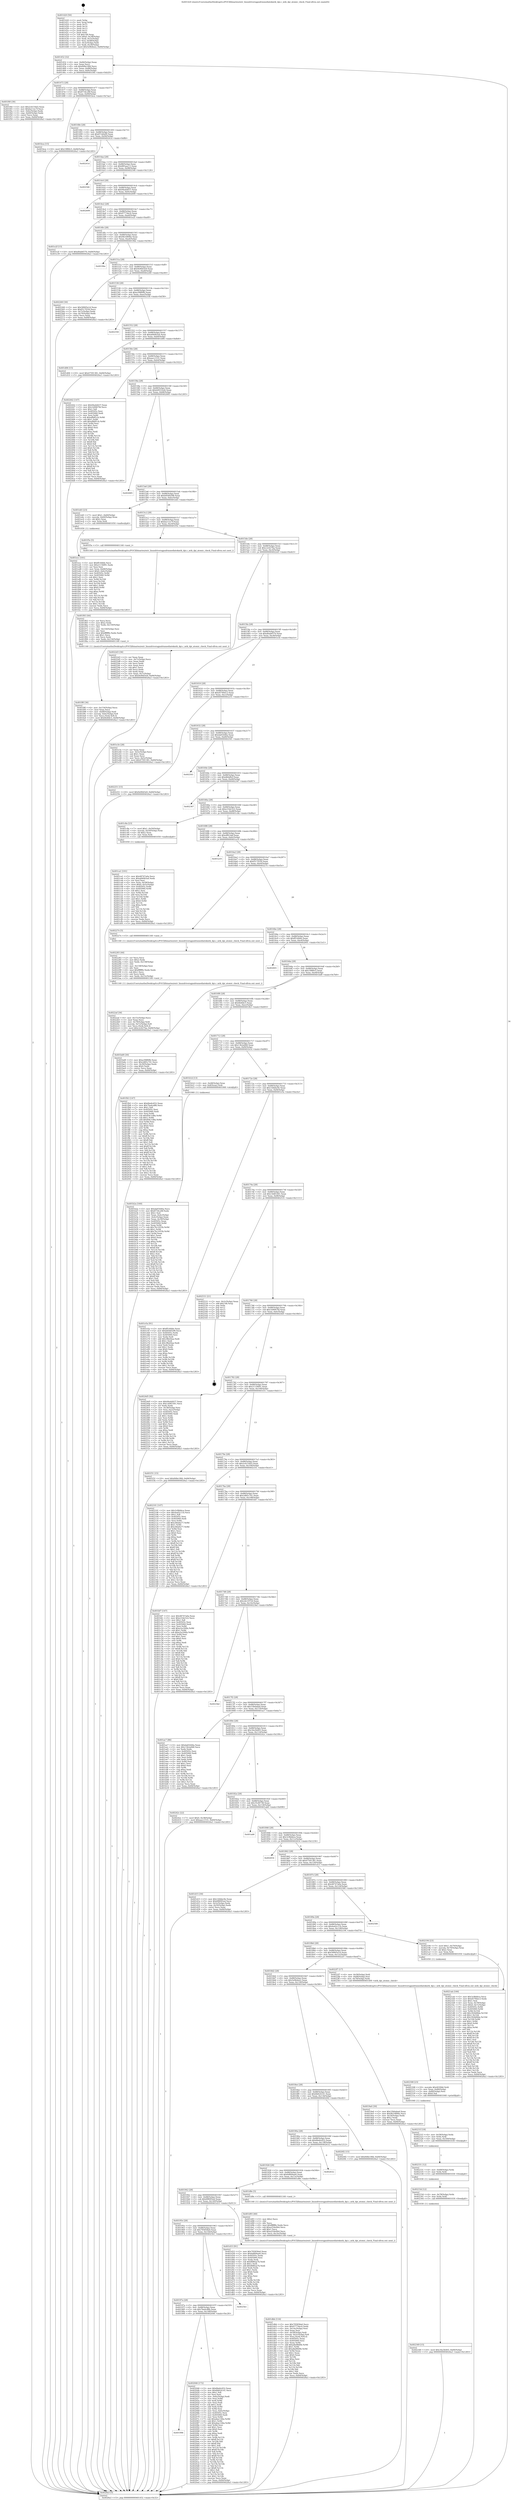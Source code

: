 digraph "0x401420" {
  label = "0x401420 (/mnt/c/Users/mathe/Desktop/tcc/POCII/binaries/extr_linuxdriversgpudrmmediatekmtk_dpi.c_mtk_dpi_atomic_check_Final-ollvm.out::main(0))"
  labelloc = "t"
  node[shape=record]

  Entry [label="",width=0.3,height=0.3,shape=circle,fillcolor=black,style=filled]
  "0x401452" [label="{
     0x401452 [32]\l
     | [instrs]\l
     &nbsp;&nbsp;0x401452 \<+6\>: mov -0x84(%rbp),%eax\l
     &nbsp;&nbsp;0x401458 \<+2\>: mov %eax,%ecx\l
     &nbsp;&nbsp;0x40145a \<+6\>: sub $0x848e18fd,%ecx\l
     &nbsp;&nbsp;0x401460 \<+6\>: mov %eax,-0x88(%rbp)\l
     &nbsp;&nbsp;0x401466 \<+6\>: mov %ecx,-0x8c(%rbp)\l
     &nbsp;&nbsp;0x40146c \<+6\>: je 0000000000401f40 \<main+0xb20\>\l
  }"]
  "0x401f40" [label="{
     0x401f40 [30]\l
     | [instrs]\l
     &nbsp;&nbsp;0x401f40 \<+5\>: mov $0x2c6154d3,%eax\l
     &nbsp;&nbsp;0x401f45 \<+5\>: mov $0xba11ec7f,%ecx\l
     &nbsp;&nbsp;0x401f4a \<+3\>: mov -0x6c(%rbp),%edx\l
     &nbsp;&nbsp;0x401f4d \<+3\>: cmp -0x60(%rbp),%edx\l
     &nbsp;&nbsp;0x401f50 \<+3\>: cmovl %ecx,%eax\l
     &nbsp;&nbsp;0x401f53 \<+6\>: mov %eax,-0x84(%rbp)\l
     &nbsp;&nbsp;0x401f59 \<+5\>: jmp 00000000004026a3 \<main+0x1283\>\l
  }"]
  "0x401472" [label="{
     0x401472 [28]\l
     | [instrs]\l
     &nbsp;&nbsp;0x401472 \<+5\>: jmp 0000000000401477 \<main+0x57\>\l
     &nbsp;&nbsp;0x401477 \<+6\>: mov -0x88(%rbp),%eax\l
     &nbsp;&nbsp;0x40147d \<+5\>: sub $0x8734c28f,%eax\l
     &nbsp;&nbsp;0x401482 \<+6\>: mov %eax,-0x90(%rbp)\l
     &nbsp;&nbsp;0x401488 \<+6\>: je 0000000000401bca \<main+0x7aa\>\l
  }"]
  Exit [label="",width=0.3,height=0.3,shape=circle,fillcolor=black,style=filled,peripheries=2]
  "0x401bca" [label="{
     0x401bca [15]\l
     | [instrs]\l
     &nbsp;&nbsp;0x401bca \<+10\>: movl $0x19f80c5,-0x84(%rbp)\l
     &nbsp;&nbsp;0x401bd4 \<+5\>: jmp 00000000004026a3 \<main+0x1283\>\l
  }"]
  "0x40148e" [label="{
     0x40148e [28]\l
     | [instrs]\l
     &nbsp;&nbsp;0x40148e \<+5\>: jmp 0000000000401493 \<main+0x73\>\l
     &nbsp;&nbsp;0x401493 \<+6\>: mov -0x88(%rbp),%eax\l
     &nbsp;&nbsp;0x401499 \<+5\>: sub $0x87cb0ef0,%eax\l
     &nbsp;&nbsp;0x40149e \<+6\>: mov %eax,-0x94(%rbp)\l
     &nbsp;&nbsp;0x4014a4 \<+6\>: je 000000000040241d \<main+0xffd\>\l
  }"]
  "0x402349" [label="{
     0x402349 [15]\l
     | [instrs]\l
     &nbsp;&nbsp;0x402349 \<+10\>: movl $0x34a3b405,-0x84(%rbp)\l
     &nbsp;&nbsp;0x402353 \<+5\>: jmp 00000000004026a3 \<main+0x1283\>\l
  }"]
  "0x40241d" [label="{
     0x40241d\l
  }", style=dashed]
  "0x4014aa" [label="{
     0x4014aa [28]\l
     | [instrs]\l
     &nbsp;&nbsp;0x4014aa \<+5\>: jmp 00000000004014af \<main+0x8f\>\l
     &nbsp;&nbsp;0x4014af \<+6\>: mov -0x88(%rbp),%eax\l
     &nbsp;&nbsp;0x4014b5 \<+5\>: sub $0x885aac13,%eax\l
     &nbsp;&nbsp;0x4014ba \<+6\>: mov %eax,-0x98(%rbp)\l
     &nbsp;&nbsp;0x4014c0 \<+6\>: je 0000000000402546 \<main+0x1126\>\l
  }"]
  "0x40233d" [label="{
     0x40233d [12]\l
     | [instrs]\l
     &nbsp;&nbsp;0x40233d \<+4\>: mov -0x78(%rbp),%rdx\l
     &nbsp;&nbsp;0x402341 \<+3\>: mov %rdx,%rdi\l
     &nbsp;&nbsp;0x402344 \<+5\>: call 0000000000401030 \<free@plt\>\l
     | [calls]\l
     &nbsp;&nbsp;0x401030 \{1\} (unknown)\l
  }"]
  "0x402546" [label="{
     0x402546\l
  }", style=dashed]
  "0x4014c6" [label="{
     0x4014c6 [28]\l
     | [instrs]\l
     &nbsp;&nbsp;0x4014c6 \<+5\>: jmp 00000000004014cb \<main+0xab\>\l
     &nbsp;&nbsp;0x4014cb \<+6\>: mov -0x88(%rbp),%eax\l
     &nbsp;&nbsp;0x4014d1 \<+5\>: sub $0x94a4d437,%eax\l
     &nbsp;&nbsp;0x4014d6 \<+6\>: mov %eax,-0x9c(%rbp)\l
     &nbsp;&nbsp;0x4014dc \<+6\>: je 0000000000402699 \<main+0x1279\>\l
  }"]
  "0x402331" [label="{
     0x402331 [12]\l
     | [instrs]\l
     &nbsp;&nbsp;0x402331 \<+4\>: mov -0x68(%rbp),%rdx\l
     &nbsp;&nbsp;0x402335 \<+3\>: mov %rdx,%rdi\l
     &nbsp;&nbsp;0x402338 \<+5\>: call 0000000000401030 \<free@plt\>\l
     | [calls]\l
     &nbsp;&nbsp;0x401030 \{1\} (unknown)\l
  }"]
  "0x402699" [label="{
     0x402699\l
  }", style=dashed]
  "0x4014e2" [label="{
     0x4014e2 [28]\l
     | [instrs]\l
     &nbsp;&nbsp;0x4014e2 \<+5\>: jmp 00000000004014e7 \<main+0xc7\>\l
     &nbsp;&nbsp;0x4014e7 \<+6\>: mov -0x88(%rbp),%eax\l
     &nbsp;&nbsp;0x4014ed \<+5\>: sub $0x9777dec4,%eax\l
     &nbsp;&nbsp;0x4014f2 \<+6\>: mov %eax,-0xa0(%rbp)\l
     &nbsp;&nbsp;0x4014f8 \<+6\>: je 0000000000401e2f \<main+0xa0f\>\l
  }"]
  "0x40231f" [label="{
     0x40231f [18]\l
     | [instrs]\l
     &nbsp;&nbsp;0x40231f \<+4\>: mov -0x58(%rbp),%rdx\l
     &nbsp;&nbsp;0x402323 \<+3\>: mov %rdx,%rdi\l
     &nbsp;&nbsp;0x402326 \<+6\>: mov %eax,-0x160(%rbp)\l
     &nbsp;&nbsp;0x40232c \<+5\>: call 0000000000401030 \<free@plt\>\l
     | [calls]\l
     &nbsp;&nbsp;0x401030 \{1\} (unknown)\l
  }"]
  "0x401e2f" [label="{
     0x401e2f [15]\l
     | [instrs]\l
     &nbsp;&nbsp;0x401e2f \<+10\>: movl $0xd0ab6570,-0x84(%rbp)\l
     &nbsp;&nbsp;0x401e39 \<+5\>: jmp 00000000004026a3 \<main+0x1283\>\l
  }"]
  "0x4014fe" [label="{
     0x4014fe [28]\l
     | [instrs]\l
     &nbsp;&nbsp;0x4014fe \<+5\>: jmp 0000000000401503 \<main+0xe3\>\l
     &nbsp;&nbsp;0x401503 \<+6\>: mov -0x88(%rbp),%eax\l
     &nbsp;&nbsp;0x401509 \<+5\>: sub $0x9b10806e,%eax\l
     &nbsp;&nbsp;0x40150e \<+6\>: mov %eax,-0xa4(%rbp)\l
     &nbsp;&nbsp;0x401514 \<+6\>: je 00000000004019be \<main+0x59e\>\l
  }"]
  "0x402308" [label="{
     0x402308 [23]\l
     | [instrs]\l
     &nbsp;&nbsp;0x402308 \<+10\>: movabs $0x4030b6,%rdi\l
     &nbsp;&nbsp;0x402312 \<+3\>: mov %eax,-0x80(%rbp)\l
     &nbsp;&nbsp;0x402315 \<+3\>: mov -0x80(%rbp),%esi\l
     &nbsp;&nbsp;0x402318 \<+2\>: mov $0x0,%al\l
     &nbsp;&nbsp;0x40231a \<+5\>: call 0000000000401040 \<printf@plt\>\l
     | [calls]\l
     &nbsp;&nbsp;0x401040 \{1\} (unknown)\l
  }"]
  "0x4019be" [label="{
     0x4019be\l
  }", style=dashed]
  "0x40151a" [label="{
     0x40151a [28]\l
     | [instrs]\l
     &nbsp;&nbsp;0x40151a \<+5\>: jmp 000000000040151f \<main+0xff\>\l
     &nbsp;&nbsp;0x40151f \<+6\>: mov -0x88(%rbp),%eax\l
     &nbsp;&nbsp;0x401525 \<+5\>: sub $0x9e90d3e9,%eax\l
     &nbsp;&nbsp;0x40152a \<+6\>: mov %eax,-0xa8(%rbp)\l
     &nbsp;&nbsp;0x401530 \<+6\>: je 0000000000402260 \<main+0xe40\>\l
  }"]
  "0x4022af" [label="{
     0x4022af [36]\l
     | [instrs]\l
     &nbsp;&nbsp;0x4022af \<+6\>: mov -0x15c(%rbp),%ecx\l
     &nbsp;&nbsp;0x4022b5 \<+3\>: imul %eax,%ecx\l
     &nbsp;&nbsp;0x4022b8 \<+4\>: mov -0x78(%rbp),%rdi\l
     &nbsp;&nbsp;0x4022bc \<+4\>: movslq -0x7c(%rbp),%r8\l
     &nbsp;&nbsp;0x4022c0 \<+4\>: mov %ecx,(%rdi,%r8,4)\l
     &nbsp;&nbsp;0x4022c4 \<+10\>: movl $0xc2c627ba,-0x84(%rbp)\l
     &nbsp;&nbsp;0x4022ce \<+5\>: jmp 00000000004026a3 \<main+0x1283\>\l
  }"]
  "0x402260" [label="{
     0x402260 [30]\l
     | [instrs]\l
     &nbsp;&nbsp;0x402260 \<+5\>: mov $0x58905e1d,%eax\l
     &nbsp;&nbsp;0x402265 \<+5\>: mov $0xf517f250,%ecx\l
     &nbsp;&nbsp;0x40226a \<+3\>: mov -0x7c(%rbp),%edx\l
     &nbsp;&nbsp;0x40226d \<+3\>: cmp -0x70(%rbp),%edx\l
     &nbsp;&nbsp;0x402270 \<+3\>: cmovl %ecx,%eax\l
     &nbsp;&nbsp;0x402273 \<+6\>: mov %eax,-0x84(%rbp)\l
     &nbsp;&nbsp;0x402279 \<+5\>: jmp 00000000004026a3 \<main+0x1283\>\l
  }"]
  "0x401536" [label="{
     0x401536 [28]\l
     | [instrs]\l
     &nbsp;&nbsp;0x401536 \<+5\>: jmp 000000000040153b \<main+0x11b\>\l
     &nbsp;&nbsp;0x40153b \<+6\>: mov -0x88(%rbp),%eax\l
     &nbsp;&nbsp;0x401541 \<+5\>: sub $0xa398f0fb,%eax\l
     &nbsp;&nbsp;0x401546 \<+6\>: mov %eax,-0xac(%rbp)\l
     &nbsp;&nbsp;0x40154c \<+6\>: je 0000000000402358 \<main+0xf38\>\l
  }"]
  "0x402283" [label="{
     0x402283 [44]\l
     | [instrs]\l
     &nbsp;&nbsp;0x402283 \<+2\>: xor %ecx,%ecx\l
     &nbsp;&nbsp;0x402285 \<+5\>: mov $0x2,%edx\l
     &nbsp;&nbsp;0x40228a \<+6\>: mov %edx,-0x158(%rbp)\l
     &nbsp;&nbsp;0x402290 \<+1\>: cltd\l
     &nbsp;&nbsp;0x402291 \<+6\>: mov -0x158(%rbp),%esi\l
     &nbsp;&nbsp;0x402297 \<+2\>: idiv %esi\l
     &nbsp;&nbsp;0x402299 \<+6\>: imul $0xfffffffe,%edx,%edx\l
     &nbsp;&nbsp;0x40229f \<+3\>: sub $0x1,%ecx\l
     &nbsp;&nbsp;0x4022a2 \<+2\>: sub %ecx,%edx\l
     &nbsp;&nbsp;0x4022a4 \<+6\>: mov %edx,-0x15c(%rbp)\l
     &nbsp;&nbsp;0x4022aa \<+5\>: call 0000000000401160 \<next_i\>\l
     | [calls]\l
     &nbsp;&nbsp;0x401160 \{1\} (/mnt/c/Users/mathe/Desktop/tcc/POCII/binaries/extr_linuxdriversgpudrmmediatekmtk_dpi.c_mtk_dpi_atomic_check_Final-ollvm.out::next_i)\l
  }"]
  "0x402358" [label="{
     0x402358\l
  }", style=dashed]
  "0x401552" [label="{
     0x401552 [28]\l
     | [instrs]\l
     &nbsp;&nbsp;0x401552 \<+5\>: jmp 0000000000401557 \<main+0x137\>\l
     &nbsp;&nbsp;0x401557 \<+6\>: mov -0x88(%rbp),%eax\l
     &nbsp;&nbsp;0x40155d \<+5\>: sub $0xa840b5a4,%eax\l
     &nbsp;&nbsp;0x401562 \<+6\>: mov %eax,-0xb0(%rbp)\l
     &nbsp;&nbsp;0x401568 \<+6\>: je 0000000000401d06 \<main+0x8e6\>\l
  }"]
  "0x4021ab" [label="{
     0x4021ab [166]\l
     | [instrs]\l
     &nbsp;&nbsp;0x4021ab \<+5\>: mov $0x3c9bbbca,%ecx\l
     &nbsp;&nbsp;0x4021b0 \<+5\>: mov $0xd5784ec3,%edx\l
     &nbsp;&nbsp;0x4021b5 \<+3\>: mov $0x1,%sil\l
     &nbsp;&nbsp;0x4021b8 \<+4\>: mov %rax,-0x78(%rbp)\l
     &nbsp;&nbsp;0x4021bc \<+7\>: movl $0x0,-0x7c(%rbp)\l
     &nbsp;&nbsp;0x4021c3 \<+8\>: mov 0x40505c,%r8d\l
     &nbsp;&nbsp;0x4021cb \<+8\>: mov 0x405060,%r9d\l
     &nbsp;&nbsp;0x4021d3 \<+3\>: mov %r8d,%r10d\l
     &nbsp;&nbsp;0x4021d6 \<+7\>: add $0x182b68da,%r10d\l
     &nbsp;&nbsp;0x4021dd \<+4\>: sub $0x1,%r10d\l
     &nbsp;&nbsp;0x4021e1 \<+7\>: sub $0x182b68da,%r10d\l
     &nbsp;&nbsp;0x4021e8 \<+4\>: imul %r10d,%r8d\l
     &nbsp;&nbsp;0x4021ec \<+4\>: and $0x1,%r8d\l
     &nbsp;&nbsp;0x4021f0 \<+4\>: cmp $0x0,%r8d\l
     &nbsp;&nbsp;0x4021f4 \<+4\>: sete %r11b\l
     &nbsp;&nbsp;0x4021f8 \<+4\>: cmp $0xa,%r9d\l
     &nbsp;&nbsp;0x4021fc \<+3\>: setl %bl\l
     &nbsp;&nbsp;0x4021ff \<+3\>: mov %r11b,%r14b\l
     &nbsp;&nbsp;0x402202 \<+4\>: xor $0xff,%r14b\l
     &nbsp;&nbsp;0x402206 \<+3\>: mov %bl,%r15b\l
     &nbsp;&nbsp;0x402209 \<+4\>: xor $0xff,%r15b\l
     &nbsp;&nbsp;0x40220d \<+4\>: xor $0x1,%sil\l
     &nbsp;&nbsp;0x402211 \<+3\>: mov %r14b,%r12b\l
     &nbsp;&nbsp;0x402214 \<+4\>: and $0xff,%r12b\l
     &nbsp;&nbsp;0x402218 \<+3\>: and %sil,%r11b\l
     &nbsp;&nbsp;0x40221b \<+3\>: mov %r15b,%r13b\l
     &nbsp;&nbsp;0x40221e \<+4\>: and $0xff,%r13b\l
     &nbsp;&nbsp;0x402222 \<+3\>: and %sil,%bl\l
     &nbsp;&nbsp;0x402225 \<+3\>: or %r11b,%r12b\l
     &nbsp;&nbsp;0x402228 \<+3\>: or %bl,%r13b\l
     &nbsp;&nbsp;0x40222b \<+3\>: xor %r13b,%r12b\l
     &nbsp;&nbsp;0x40222e \<+3\>: or %r15b,%r14b\l
     &nbsp;&nbsp;0x402231 \<+4\>: xor $0xff,%r14b\l
     &nbsp;&nbsp;0x402235 \<+4\>: or $0x1,%sil\l
     &nbsp;&nbsp;0x402239 \<+3\>: and %sil,%r14b\l
     &nbsp;&nbsp;0x40223c \<+3\>: or %r14b,%r12b\l
     &nbsp;&nbsp;0x40223f \<+4\>: test $0x1,%r12b\l
     &nbsp;&nbsp;0x402243 \<+3\>: cmovne %edx,%ecx\l
     &nbsp;&nbsp;0x402246 \<+6\>: mov %ecx,-0x84(%rbp)\l
     &nbsp;&nbsp;0x40224c \<+5\>: jmp 00000000004026a3 \<main+0x1283\>\l
  }"]
  "0x401d06" [label="{
     0x401d06 [15]\l
     | [instrs]\l
     &nbsp;&nbsp;0x401d06 \<+10\>: movl $0x47591381,-0x84(%rbp)\l
     &nbsp;&nbsp;0x401d10 \<+5\>: jmp 00000000004026a3 \<main+0x1283\>\l
  }"]
  "0x40156e" [label="{
     0x40156e [28]\l
     | [instrs]\l
     &nbsp;&nbsp;0x40156e \<+5\>: jmp 0000000000401573 \<main+0x153\>\l
     &nbsp;&nbsp;0x401573 \<+6\>: mov -0x88(%rbp),%eax\l
     &nbsp;&nbsp;0x401579 \<+5\>: sub $0xaacc1531,%eax\l
     &nbsp;&nbsp;0x40157e \<+6\>: mov %eax,-0xb4(%rbp)\l
     &nbsp;&nbsp;0x401584 \<+6\>: je 0000000000402442 \<main+0x1022\>\l
  }"]
  "0x401996" [label="{
     0x401996\l
  }", style=dashed]
  "0x402442" [label="{
     0x402442 [147]\l
     | [instrs]\l
     &nbsp;&nbsp;0x402442 \<+5\>: mov $0x94a4d437,%eax\l
     &nbsp;&nbsp;0x402447 \<+5\>: mov $0x1b9067fd,%ecx\l
     &nbsp;&nbsp;0x40244c \<+2\>: mov $0x1,%dl\l
     &nbsp;&nbsp;0x40244e \<+7\>: mov 0x40505c,%esi\l
     &nbsp;&nbsp;0x402455 \<+7\>: mov 0x405060,%edi\l
     &nbsp;&nbsp;0x40245c \<+3\>: mov %esi,%r8d\l
     &nbsp;&nbsp;0x40245f \<+7\>: sub $0xaf8df1cb,%r8d\l
     &nbsp;&nbsp;0x402466 \<+4\>: sub $0x1,%r8d\l
     &nbsp;&nbsp;0x40246a \<+7\>: add $0xaf8df1cb,%r8d\l
     &nbsp;&nbsp;0x402471 \<+4\>: imul %r8d,%esi\l
     &nbsp;&nbsp;0x402475 \<+3\>: and $0x1,%esi\l
     &nbsp;&nbsp;0x402478 \<+3\>: cmp $0x0,%esi\l
     &nbsp;&nbsp;0x40247b \<+4\>: sete %r9b\l
     &nbsp;&nbsp;0x40247f \<+3\>: cmp $0xa,%edi\l
     &nbsp;&nbsp;0x402482 \<+4\>: setl %r10b\l
     &nbsp;&nbsp;0x402486 \<+3\>: mov %r9b,%r11b\l
     &nbsp;&nbsp;0x402489 \<+4\>: xor $0xff,%r11b\l
     &nbsp;&nbsp;0x40248d \<+3\>: mov %r10b,%bl\l
     &nbsp;&nbsp;0x402490 \<+3\>: xor $0xff,%bl\l
     &nbsp;&nbsp;0x402493 \<+3\>: xor $0x0,%dl\l
     &nbsp;&nbsp;0x402496 \<+3\>: mov %r11b,%r14b\l
     &nbsp;&nbsp;0x402499 \<+4\>: and $0x0,%r14b\l
     &nbsp;&nbsp;0x40249d \<+3\>: and %dl,%r9b\l
     &nbsp;&nbsp;0x4024a0 \<+3\>: mov %bl,%r15b\l
     &nbsp;&nbsp;0x4024a3 \<+4\>: and $0x0,%r15b\l
     &nbsp;&nbsp;0x4024a7 \<+3\>: and %dl,%r10b\l
     &nbsp;&nbsp;0x4024aa \<+3\>: or %r9b,%r14b\l
     &nbsp;&nbsp;0x4024ad \<+3\>: or %r10b,%r15b\l
     &nbsp;&nbsp;0x4024b0 \<+3\>: xor %r15b,%r14b\l
     &nbsp;&nbsp;0x4024b3 \<+3\>: or %bl,%r11b\l
     &nbsp;&nbsp;0x4024b6 \<+4\>: xor $0xff,%r11b\l
     &nbsp;&nbsp;0x4024ba \<+3\>: or $0x0,%dl\l
     &nbsp;&nbsp;0x4024bd \<+3\>: and %dl,%r11b\l
     &nbsp;&nbsp;0x4024c0 \<+3\>: or %r11b,%r14b\l
     &nbsp;&nbsp;0x4024c3 \<+4\>: test $0x1,%r14b\l
     &nbsp;&nbsp;0x4024c7 \<+3\>: cmovne %ecx,%eax\l
     &nbsp;&nbsp;0x4024ca \<+6\>: mov %eax,-0x84(%rbp)\l
     &nbsp;&nbsp;0x4024d0 \<+5\>: jmp 00000000004026a3 \<main+0x1283\>\l
  }"]
  "0x40158a" [label="{
     0x40158a [28]\l
     | [instrs]\l
     &nbsp;&nbsp;0x40158a \<+5\>: jmp 000000000040158f \<main+0x16f\>\l
     &nbsp;&nbsp;0x40158f \<+6\>: mov -0x88(%rbp),%eax\l
     &nbsp;&nbsp;0x401595 \<+5\>: sub $0xb49332e6,%eax\l
     &nbsp;&nbsp;0x40159a \<+6\>: mov %eax,-0xb8(%rbp)\l
     &nbsp;&nbsp;0x4015a0 \<+6\>: je 0000000000402685 \<main+0x1265\>\l
  }"]
  "0x402046" [label="{
     0x402046 [172]\l
     | [instrs]\l
     &nbsp;&nbsp;0x402046 \<+5\>: mov $0x6be6c652,%eax\l
     &nbsp;&nbsp;0x40204b \<+5\>: mov $0x6b824141,%ecx\l
     &nbsp;&nbsp;0x402050 \<+2\>: mov $0x1,%dl\l
     &nbsp;&nbsp;0x402052 \<+2\>: xor %esi,%esi\l
     &nbsp;&nbsp;0x402054 \<+3\>: mov -0x6c(%rbp),%edi\l
     &nbsp;&nbsp;0x402057 \<+3\>: mov %esi,%r8d\l
     &nbsp;&nbsp;0x40205a \<+3\>: sub %edi,%r8d\l
     &nbsp;&nbsp;0x40205d \<+2\>: mov %esi,%edi\l
     &nbsp;&nbsp;0x40205f \<+3\>: sub $0x1,%edi\l
     &nbsp;&nbsp;0x402062 \<+3\>: add %edi,%r8d\l
     &nbsp;&nbsp;0x402065 \<+3\>: sub %r8d,%esi\l
     &nbsp;&nbsp;0x402068 \<+3\>: mov %esi,-0x6c(%rbp)\l
     &nbsp;&nbsp;0x40206b \<+7\>: mov 0x40505c,%esi\l
     &nbsp;&nbsp;0x402072 \<+7\>: mov 0x405060,%edi\l
     &nbsp;&nbsp;0x402079 \<+3\>: mov %esi,%r8d\l
     &nbsp;&nbsp;0x40207c \<+7\>: sub $0xabac146a,%r8d\l
     &nbsp;&nbsp;0x402083 \<+4\>: sub $0x1,%r8d\l
     &nbsp;&nbsp;0x402087 \<+7\>: add $0xabac146a,%r8d\l
     &nbsp;&nbsp;0x40208e \<+4\>: imul %r8d,%esi\l
     &nbsp;&nbsp;0x402092 \<+3\>: and $0x1,%esi\l
     &nbsp;&nbsp;0x402095 \<+3\>: cmp $0x0,%esi\l
     &nbsp;&nbsp;0x402098 \<+4\>: sete %r9b\l
     &nbsp;&nbsp;0x40209c \<+3\>: cmp $0xa,%edi\l
     &nbsp;&nbsp;0x40209f \<+4\>: setl %r10b\l
     &nbsp;&nbsp;0x4020a3 \<+3\>: mov %r9b,%r11b\l
     &nbsp;&nbsp;0x4020a6 \<+4\>: xor $0xff,%r11b\l
     &nbsp;&nbsp;0x4020aa \<+3\>: mov %r10b,%bl\l
     &nbsp;&nbsp;0x4020ad \<+3\>: xor $0xff,%bl\l
     &nbsp;&nbsp;0x4020b0 \<+3\>: xor $0x1,%dl\l
     &nbsp;&nbsp;0x4020b3 \<+3\>: mov %r11b,%r14b\l
     &nbsp;&nbsp;0x4020b6 \<+4\>: and $0xff,%r14b\l
     &nbsp;&nbsp;0x4020ba \<+3\>: and %dl,%r9b\l
     &nbsp;&nbsp;0x4020bd \<+3\>: mov %bl,%r15b\l
     &nbsp;&nbsp;0x4020c0 \<+4\>: and $0xff,%r15b\l
     &nbsp;&nbsp;0x4020c4 \<+3\>: and %dl,%r10b\l
     &nbsp;&nbsp;0x4020c7 \<+3\>: or %r9b,%r14b\l
     &nbsp;&nbsp;0x4020ca \<+3\>: or %r10b,%r15b\l
     &nbsp;&nbsp;0x4020cd \<+3\>: xor %r15b,%r14b\l
     &nbsp;&nbsp;0x4020d0 \<+3\>: or %bl,%r11b\l
     &nbsp;&nbsp;0x4020d3 \<+4\>: xor $0xff,%r11b\l
     &nbsp;&nbsp;0x4020d7 \<+3\>: or $0x1,%dl\l
     &nbsp;&nbsp;0x4020da \<+3\>: and %dl,%r11b\l
     &nbsp;&nbsp;0x4020dd \<+3\>: or %r11b,%r14b\l
     &nbsp;&nbsp;0x4020e0 \<+4\>: test $0x1,%r14b\l
     &nbsp;&nbsp;0x4020e4 \<+3\>: cmovne %ecx,%eax\l
     &nbsp;&nbsp;0x4020e7 \<+6\>: mov %eax,-0x84(%rbp)\l
     &nbsp;&nbsp;0x4020ed \<+5\>: jmp 00000000004026a3 \<main+0x1283\>\l
  }"]
  "0x402685" [label="{
     0x402685\l
  }", style=dashed]
  "0x4015a6" [label="{
     0x4015a6 [28]\l
     | [instrs]\l
     &nbsp;&nbsp;0x4015a6 \<+5\>: jmp 00000000004015ab \<main+0x18b\>\l
     &nbsp;&nbsp;0x4015ab \<+6\>: mov -0x88(%rbp),%eax\l
     &nbsp;&nbsp;0x4015b1 \<+5\>: sub $0xb9560298,%eax\l
     &nbsp;&nbsp;0x4015b6 \<+6\>: mov %eax,-0xbc(%rbp)\l
     &nbsp;&nbsp;0x4015bc \<+6\>: je 0000000000401eb5 \<main+0xa95\>\l
  }"]
  "0x40197a" [label="{
     0x40197a [28]\l
     | [instrs]\l
     &nbsp;&nbsp;0x40197a \<+5\>: jmp 000000000040197f \<main+0x55f\>\l
     &nbsp;&nbsp;0x40197f \<+6\>: mov -0x88(%rbp),%eax\l
     &nbsp;&nbsp;0x401985 \<+5\>: sub $0x7ba4cd8b,%eax\l
     &nbsp;&nbsp;0x40198a \<+6\>: mov %eax,-0x148(%rbp)\l
     &nbsp;&nbsp;0x401990 \<+6\>: je 0000000000402046 \<main+0xc26\>\l
  }"]
  "0x401eb5" [label="{
     0x401eb5 [23]\l
     | [instrs]\l
     &nbsp;&nbsp;0x401eb5 \<+7\>: movl $0x1,-0x60(%rbp)\l
     &nbsp;&nbsp;0x401ebc \<+4\>: movslq -0x60(%rbp),%rax\l
     &nbsp;&nbsp;0x401ec0 \<+4\>: shl $0x2,%rax\l
     &nbsp;&nbsp;0x401ec4 \<+3\>: mov %rax,%rdi\l
     &nbsp;&nbsp;0x401ec7 \<+5\>: call 0000000000401050 \<malloc@plt\>\l
     | [calls]\l
     &nbsp;&nbsp;0x401050 \{1\} (unknown)\l
  }"]
  "0x4015c2" [label="{
     0x4015c2 [28]\l
     | [instrs]\l
     &nbsp;&nbsp;0x4015c2 \<+5\>: jmp 00000000004015c7 \<main+0x1a7\>\l
     &nbsp;&nbsp;0x4015c7 \<+6\>: mov -0x88(%rbp),%eax\l
     &nbsp;&nbsp;0x4015cd \<+5\>: sub $0xba11ec7f,%eax\l
     &nbsp;&nbsp;0x4015d2 \<+6\>: mov %eax,-0xc0(%rbp)\l
     &nbsp;&nbsp;0x4015d8 \<+6\>: je 0000000000401f5e \<main+0xb3e\>\l
  }"]
  "0x4025b1" [label="{
     0x4025b1\l
  }", style=dashed]
  "0x401f5e" [label="{
     0x401f5e [5]\l
     | [instrs]\l
     &nbsp;&nbsp;0x401f5e \<+5\>: call 0000000000401160 \<next_i\>\l
     | [calls]\l
     &nbsp;&nbsp;0x401160 \{1\} (/mnt/c/Users/mathe/Desktop/tcc/POCII/binaries/extr_linuxdriversgpudrmmediatekmtk_dpi.c_mtk_dpi_atomic_check_Final-ollvm.out::next_i)\l
  }"]
  "0x4015de" [label="{
     0x4015de [28]\l
     | [instrs]\l
     &nbsp;&nbsp;0x4015de \<+5\>: jmp 00000000004015e3 \<main+0x1c3\>\l
     &nbsp;&nbsp;0x4015e3 \<+6\>: mov -0x88(%rbp),%eax\l
     &nbsp;&nbsp;0x4015e9 \<+5\>: sub $0xc2c627ba,%eax\l
     &nbsp;&nbsp;0x4015ee \<+6\>: mov %eax,-0xc4(%rbp)\l
     &nbsp;&nbsp;0x4015f4 \<+6\>: je 00000000004022d3 \<main+0xeb3\>\l
  }"]
  "0x401f8f" [label="{
     0x401f8f [36]\l
     | [instrs]\l
     &nbsp;&nbsp;0x401f8f \<+6\>: mov -0x154(%rbp),%ecx\l
     &nbsp;&nbsp;0x401f95 \<+3\>: imul %eax,%ecx\l
     &nbsp;&nbsp;0x401f98 \<+4\>: mov -0x68(%rbp),%rdi\l
     &nbsp;&nbsp;0x401f9c \<+4\>: movslq -0x6c(%rbp),%r8\l
     &nbsp;&nbsp;0x401fa0 \<+4\>: mov %ecx,(%rdi,%r8,4)\l
     &nbsp;&nbsp;0x401fa4 \<+10\>: movl $0x6b4fdc5,-0x84(%rbp)\l
     &nbsp;&nbsp;0x401fae \<+5\>: jmp 00000000004026a3 \<main+0x1283\>\l
  }"]
  "0x4022d3" [label="{
     0x4022d3 [36]\l
     | [instrs]\l
     &nbsp;&nbsp;0x4022d3 \<+2\>: xor %eax,%eax\l
     &nbsp;&nbsp;0x4022d5 \<+3\>: mov -0x7c(%rbp),%ecx\l
     &nbsp;&nbsp;0x4022d8 \<+2\>: mov %eax,%edx\l
     &nbsp;&nbsp;0x4022da \<+2\>: sub %ecx,%edx\l
     &nbsp;&nbsp;0x4022dc \<+2\>: mov %eax,%ecx\l
     &nbsp;&nbsp;0x4022de \<+3\>: sub $0x1,%ecx\l
     &nbsp;&nbsp;0x4022e1 \<+2\>: add %ecx,%edx\l
     &nbsp;&nbsp;0x4022e3 \<+2\>: sub %edx,%eax\l
     &nbsp;&nbsp;0x4022e5 \<+3\>: mov %eax,-0x7c(%rbp)\l
     &nbsp;&nbsp;0x4022e8 \<+10\>: movl $0x9e90d3e9,-0x84(%rbp)\l
     &nbsp;&nbsp;0x4022f2 \<+5\>: jmp 00000000004026a3 \<main+0x1283\>\l
  }"]
  "0x4015fa" [label="{
     0x4015fa [28]\l
     | [instrs]\l
     &nbsp;&nbsp;0x4015fa \<+5\>: jmp 00000000004015ff \<main+0x1df\>\l
     &nbsp;&nbsp;0x4015ff \<+6\>: mov -0x88(%rbp),%eax\l
     &nbsp;&nbsp;0x401605 \<+5\>: sub $0xd0ab6570,%eax\l
     &nbsp;&nbsp;0x40160a \<+6\>: mov %eax,-0xc8(%rbp)\l
     &nbsp;&nbsp;0x401610 \<+6\>: je 0000000000401e3e \<main+0xa1e\>\l
  }"]
  "0x401f63" [label="{
     0x401f63 [44]\l
     | [instrs]\l
     &nbsp;&nbsp;0x401f63 \<+2\>: xor %ecx,%ecx\l
     &nbsp;&nbsp;0x401f65 \<+5\>: mov $0x2,%edx\l
     &nbsp;&nbsp;0x401f6a \<+6\>: mov %edx,-0x150(%rbp)\l
     &nbsp;&nbsp;0x401f70 \<+1\>: cltd\l
     &nbsp;&nbsp;0x401f71 \<+6\>: mov -0x150(%rbp),%esi\l
     &nbsp;&nbsp;0x401f77 \<+2\>: idiv %esi\l
     &nbsp;&nbsp;0x401f79 \<+6\>: imul $0xfffffffe,%edx,%edx\l
     &nbsp;&nbsp;0x401f7f \<+3\>: sub $0x1,%ecx\l
     &nbsp;&nbsp;0x401f82 \<+2\>: sub %ecx,%edx\l
     &nbsp;&nbsp;0x401f84 \<+6\>: mov %edx,-0x154(%rbp)\l
     &nbsp;&nbsp;0x401f8a \<+5\>: call 0000000000401160 \<next_i\>\l
     | [calls]\l
     &nbsp;&nbsp;0x401160 \{1\} (/mnt/c/Users/mathe/Desktop/tcc/POCII/binaries/extr_linuxdriversgpudrmmediatekmtk_dpi.c_mtk_dpi_atomic_check_Final-ollvm.out::next_i)\l
  }"]
  "0x401e3e" [label="{
     0x401e3e [28]\l
     | [instrs]\l
     &nbsp;&nbsp;0x401e3e \<+2\>: xor %eax,%eax\l
     &nbsp;&nbsp;0x401e40 \<+3\>: mov -0x5c(%rbp),%ecx\l
     &nbsp;&nbsp;0x401e43 \<+3\>: sub $0x1,%eax\l
     &nbsp;&nbsp;0x401e46 \<+2\>: sub %eax,%ecx\l
     &nbsp;&nbsp;0x401e48 \<+3\>: mov %ecx,-0x5c(%rbp)\l
     &nbsp;&nbsp;0x401e4b \<+10\>: movl $0x47591381,-0x84(%rbp)\l
     &nbsp;&nbsp;0x401e55 \<+5\>: jmp 00000000004026a3 \<main+0x1283\>\l
  }"]
  "0x401616" [label="{
     0x401616 [28]\l
     | [instrs]\l
     &nbsp;&nbsp;0x401616 \<+5\>: jmp 000000000040161b \<main+0x1fb\>\l
     &nbsp;&nbsp;0x40161b \<+6\>: mov -0x88(%rbp),%eax\l
     &nbsp;&nbsp;0x401621 \<+5\>: sub $0xd5784ec3,%eax\l
     &nbsp;&nbsp;0x401626 \<+6\>: mov %eax,-0xcc(%rbp)\l
     &nbsp;&nbsp;0x40162c \<+6\>: je 0000000000402251 \<main+0xe31\>\l
  }"]
  "0x401ecc" [label="{
     0x401ecc [101]\l
     | [instrs]\l
     &nbsp;&nbsp;0x401ecc \<+5\>: mov $0xff144bfe,%ecx\l
     &nbsp;&nbsp;0x401ed1 \<+5\>: mov $0x21156f91,%edx\l
     &nbsp;&nbsp;0x401ed6 \<+2\>: xor %esi,%esi\l
     &nbsp;&nbsp;0x401ed8 \<+4\>: mov %rax,-0x68(%rbp)\l
     &nbsp;&nbsp;0x401edc \<+7\>: movl $0x0,-0x6c(%rbp)\l
     &nbsp;&nbsp;0x401ee3 \<+8\>: mov 0x40505c,%r8d\l
     &nbsp;&nbsp;0x401eeb \<+8\>: mov 0x405060,%r9d\l
     &nbsp;&nbsp;0x401ef3 \<+3\>: sub $0x1,%esi\l
     &nbsp;&nbsp;0x401ef6 \<+3\>: mov %r8d,%r10d\l
     &nbsp;&nbsp;0x401ef9 \<+3\>: add %esi,%r10d\l
     &nbsp;&nbsp;0x401efc \<+4\>: imul %r10d,%r8d\l
     &nbsp;&nbsp;0x401f00 \<+4\>: and $0x1,%r8d\l
     &nbsp;&nbsp;0x401f04 \<+4\>: cmp $0x0,%r8d\l
     &nbsp;&nbsp;0x401f08 \<+4\>: sete %r11b\l
     &nbsp;&nbsp;0x401f0c \<+4\>: cmp $0xa,%r9d\l
     &nbsp;&nbsp;0x401f10 \<+3\>: setl %bl\l
     &nbsp;&nbsp;0x401f13 \<+3\>: mov %r11b,%r14b\l
     &nbsp;&nbsp;0x401f16 \<+3\>: and %bl,%r14b\l
     &nbsp;&nbsp;0x401f19 \<+3\>: xor %bl,%r11b\l
     &nbsp;&nbsp;0x401f1c \<+3\>: or %r11b,%r14b\l
     &nbsp;&nbsp;0x401f1f \<+4\>: test $0x1,%r14b\l
     &nbsp;&nbsp;0x401f23 \<+3\>: cmovne %edx,%ecx\l
     &nbsp;&nbsp;0x401f26 \<+6\>: mov %ecx,-0x84(%rbp)\l
     &nbsp;&nbsp;0x401f2c \<+5\>: jmp 00000000004026a3 \<main+0x1283\>\l
  }"]
  "0x402251" [label="{
     0x402251 [15]\l
     | [instrs]\l
     &nbsp;&nbsp;0x402251 \<+10\>: movl $0x9e90d3e9,-0x84(%rbp)\l
     &nbsp;&nbsp;0x40225b \<+5\>: jmp 00000000004026a3 \<main+0x1283\>\l
  }"]
  "0x401632" [label="{
     0x401632 [28]\l
     | [instrs]\l
     &nbsp;&nbsp;0x401632 \<+5\>: jmp 0000000000401637 \<main+0x217\>\l
     &nbsp;&nbsp;0x401637 \<+6\>: mov -0x88(%rbp),%eax\l
     &nbsp;&nbsp;0x40163d \<+5\>: sub $0xda65446a,%eax\l
     &nbsp;&nbsp;0x401642 \<+6\>: mov %eax,-0xd0(%rbp)\l
     &nbsp;&nbsp;0x401648 \<+6\>: je 0000000000402561 \<main+0x1141\>\l
  }"]
  "0x401dbb" [label="{
     0x401dbb [116]\l
     | [instrs]\l
     &nbsp;&nbsp;0x401dbb \<+5\>: mov $0x795858a0,%ecx\l
     &nbsp;&nbsp;0x401dc0 \<+5\>: mov $0x9777dec4,%edx\l
     &nbsp;&nbsp;0x401dc5 \<+6\>: mov -0x14c(%rbp),%esi\l
     &nbsp;&nbsp;0x401dcb \<+3\>: imul %eax,%esi\l
     &nbsp;&nbsp;0x401dce \<+4\>: mov -0x58(%rbp),%rdi\l
     &nbsp;&nbsp;0x401dd2 \<+4\>: movslq -0x5c(%rbp),%r8\l
     &nbsp;&nbsp;0x401dd6 \<+4\>: mov %esi,(%rdi,%r8,4)\l
     &nbsp;&nbsp;0x401dda \<+7\>: mov 0x40505c,%eax\l
     &nbsp;&nbsp;0x401de1 \<+7\>: mov 0x405060,%esi\l
     &nbsp;&nbsp;0x401de8 \<+3\>: mov %eax,%r9d\l
     &nbsp;&nbsp;0x401deb \<+7\>: add $0xa8a98d0b,%r9d\l
     &nbsp;&nbsp;0x401df2 \<+4\>: sub $0x1,%r9d\l
     &nbsp;&nbsp;0x401df6 \<+7\>: sub $0xa8a98d0b,%r9d\l
     &nbsp;&nbsp;0x401dfd \<+4\>: imul %r9d,%eax\l
     &nbsp;&nbsp;0x401e01 \<+3\>: and $0x1,%eax\l
     &nbsp;&nbsp;0x401e04 \<+3\>: cmp $0x0,%eax\l
     &nbsp;&nbsp;0x401e07 \<+4\>: sete %r10b\l
     &nbsp;&nbsp;0x401e0b \<+3\>: cmp $0xa,%esi\l
     &nbsp;&nbsp;0x401e0e \<+4\>: setl %r11b\l
     &nbsp;&nbsp;0x401e12 \<+3\>: mov %r10b,%bl\l
     &nbsp;&nbsp;0x401e15 \<+3\>: and %r11b,%bl\l
     &nbsp;&nbsp;0x401e18 \<+3\>: xor %r11b,%r10b\l
     &nbsp;&nbsp;0x401e1b \<+3\>: or %r10b,%bl\l
     &nbsp;&nbsp;0x401e1e \<+3\>: test $0x1,%bl\l
     &nbsp;&nbsp;0x401e21 \<+3\>: cmovne %edx,%ecx\l
     &nbsp;&nbsp;0x401e24 \<+6\>: mov %ecx,-0x84(%rbp)\l
     &nbsp;&nbsp;0x401e2a \<+5\>: jmp 00000000004026a3 \<main+0x1283\>\l
  }"]
  "0x402561" [label="{
     0x402561\l
  }", style=dashed]
  "0x40164e" [label="{
     0x40164e [28]\l
     | [instrs]\l
     &nbsp;&nbsp;0x40164e \<+5\>: jmp 0000000000401653 \<main+0x233\>\l
     &nbsp;&nbsp;0x401653 \<+6\>: mov -0x88(%rbp),%eax\l
     &nbsp;&nbsp;0x401659 \<+5\>: sub $0xdbfaf8cf,%eax\l
     &nbsp;&nbsp;0x40165e \<+6\>: mov %eax,-0xd4(%rbp)\l
     &nbsp;&nbsp;0x401664 \<+6\>: je 0000000000402367 \<main+0xf47\>\l
  }"]
  "0x401d93" [label="{
     0x401d93 [40]\l
     | [instrs]\l
     &nbsp;&nbsp;0x401d93 \<+5\>: mov $0x2,%ecx\l
     &nbsp;&nbsp;0x401d98 \<+1\>: cltd\l
     &nbsp;&nbsp;0x401d99 \<+2\>: idiv %ecx\l
     &nbsp;&nbsp;0x401d9b \<+6\>: imul $0xfffffffe,%edx,%ecx\l
     &nbsp;&nbsp;0x401da1 \<+6\>: sub $0xa254e0b4,%ecx\l
     &nbsp;&nbsp;0x401da7 \<+3\>: add $0x1,%ecx\l
     &nbsp;&nbsp;0x401daa \<+6\>: add $0xa254e0b4,%ecx\l
     &nbsp;&nbsp;0x401db0 \<+6\>: mov %ecx,-0x14c(%rbp)\l
     &nbsp;&nbsp;0x401db6 \<+5\>: call 0000000000401160 \<next_i\>\l
     | [calls]\l
     &nbsp;&nbsp;0x401160 \{1\} (/mnt/c/Users/mathe/Desktop/tcc/POCII/binaries/extr_linuxdriversgpudrmmediatekmtk_dpi.c_mtk_dpi_atomic_check_Final-ollvm.out::next_i)\l
  }"]
  "0x402367" [label="{
     0x402367\l
  }", style=dashed]
  "0x40166a" [label="{
     0x40166a [28]\l
     | [instrs]\l
     &nbsp;&nbsp;0x40166a \<+5\>: jmp 000000000040166f \<main+0x24f\>\l
     &nbsp;&nbsp;0x40166f \<+6\>: mov -0x88(%rbp),%eax\l
     &nbsp;&nbsp;0x401675 \<+5\>: sub $0xe33dc522,%eax\l
     &nbsp;&nbsp;0x40167a \<+6\>: mov %eax,-0xd8(%rbp)\l
     &nbsp;&nbsp;0x401680 \<+6\>: je 0000000000401c8a \<main+0x86a\>\l
  }"]
  "0x40195e" [label="{
     0x40195e [28]\l
     | [instrs]\l
     &nbsp;&nbsp;0x40195e \<+5\>: jmp 0000000000401963 \<main+0x543\>\l
     &nbsp;&nbsp;0x401963 \<+6\>: mov -0x88(%rbp),%eax\l
     &nbsp;&nbsp;0x401969 \<+5\>: sub $0x795858a0,%eax\l
     &nbsp;&nbsp;0x40196e \<+6\>: mov %eax,-0x144(%rbp)\l
     &nbsp;&nbsp;0x401974 \<+6\>: je 00000000004025b1 \<main+0x1191\>\l
  }"]
  "0x401c8a" [label="{
     0x401c8a [23]\l
     | [instrs]\l
     &nbsp;&nbsp;0x401c8a \<+7\>: movl $0x1,-0x50(%rbp)\l
     &nbsp;&nbsp;0x401c91 \<+4\>: movslq -0x50(%rbp),%rax\l
     &nbsp;&nbsp;0x401c95 \<+4\>: shl $0x2,%rax\l
     &nbsp;&nbsp;0x401c99 \<+3\>: mov %rax,%rdi\l
     &nbsp;&nbsp;0x401c9c \<+5\>: call 0000000000401050 \<malloc@plt\>\l
     | [calls]\l
     &nbsp;&nbsp;0x401050 \{1\} (unknown)\l
  }"]
  "0x401686" [label="{
     0x401686 [28]\l
     | [instrs]\l
     &nbsp;&nbsp;0x401686 \<+5\>: jmp 000000000040168b \<main+0x26b\>\l
     &nbsp;&nbsp;0x40168b \<+6\>: mov -0x88(%rbp),%eax\l
     &nbsp;&nbsp;0x401691 \<+5\>: sub $0xeff41daf,%eax\l
     &nbsp;&nbsp;0x401696 \<+6\>: mov %eax,-0xdc(%rbp)\l
     &nbsp;&nbsp;0x40169c \<+6\>: je 0000000000401a19 \<main+0x5f9\>\l
  }"]
  "0x401d33" [label="{
     0x401d33 [91]\l
     | [instrs]\l
     &nbsp;&nbsp;0x401d33 \<+5\>: mov $0x795858a0,%eax\l
     &nbsp;&nbsp;0x401d38 \<+5\>: mov $0x6d894ae6,%ecx\l
     &nbsp;&nbsp;0x401d3d \<+7\>: mov 0x40505c,%edx\l
     &nbsp;&nbsp;0x401d44 \<+7\>: mov 0x405060,%esi\l
     &nbsp;&nbsp;0x401d4b \<+2\>: mov %edx,%edi\l
     &nbsp;&nbsp;0x401d4d \<+6\>: sub $0xf686aa7b,%edi\l
     &nbsp;&nbsp;0x401d53 \<+3\>: sub $0x1,%edi\l
     &nbsp;&nbsp;0x401d56 \<+6\>: add $0xf686aa7b,%edi\l
     &nbsp;&nbsp;0x401d5c \<+3\>: imul %edi,%edx\l
     &nbsp;&nbsp;0x401d5f \<+3\>: and $0x1,%edx\l
     &nbsp;&nbsp;0x401d62 \<+3\>: cmp $0x0,%edx\l
     &nbsp;&nbsp;0x401d65 \<+4\>: sete %r8b\l
     &nbsp;&nbsp;0x401d69 \<+3\>: cmp $0xa,%esi\l
     &nbsp;&nbsp;0x401d6c \<+4\>: setl %r9b\l
     &nbsp;&nbsp;0x401d70 \<+3\>: mov %r8b,%r10b\l
     &nbsp;&nbsp;0x401d73 \<+3\>: and %r9b,%r10b\l
     &nbsp;&nbsp;0x401d76 \<+3\>: xor %r9b,%r8b\l
     &nbsp;&nbsp;0x401d79 \<+3\>: or %r8b,%r10b\l
     &nbsp;&nbsp;0x401d7c \<+4\>: test $0x1,%r10b\l
     &nbsp;&nbsp;0x401d80 \<+3\>: cmovne %ecx,%eax\l
     &nbsp;&nbsp;0x401d83 \<+6\>: mov %eax,-0x84(%rbp)\l
     &nbsp;&nbsp;0x401d89 \<+5\>: jmp 00000000004026a3 \<main+0x1283\>\l
  }"]
  "0x401a19" [label="{
     0x401a19\l
  }", style=dashed]
  "0x4016a2" [label="{
     0x4016a2 [28]\l
     | [instrs]\l
     &nbsp;&nbsp;0x4016a2 \<+5\>: jmp 00000000004016a7 \<main+0x287\>\l
     &nbsp;&nbsp;0x4016a7 \<+6\>: mov -0x88(%rbp),%eax\l
     &nbsp;&nbsp;0x4016ad \<+5\>: sub $0xf517f250,%eax\l
     &nbsp;&nbsp;0x4016b2 \<+6\>: mov %eax,-0xe0(%rbp)\l
     &nbsp;&nbsp;0x4016b8 \<+6\>: je 000000000040227e \<main+0xe5e\>\l
  }"]
  "0x401942" [label="{
     0x401942 [28]\l
     | [instrs]\l
     &nbsp;&nbsp;0x401942 \<+5\>: jmp 0000000000401947 \<main+0x527\>\l
     &nbsp;&nbsp;0x401947 \<+6\>: mov -0x88(%rbp),%eax\l
     &nbsp;&nbsp;0x40194d \<+5\>: sub $0x6f8095ed,%eax\l
     &nbsp;&nbsp;0x401952 \<+6\>: mov %eax,-0x140(%rbp)\l
     &nbsp;&nbsp;0x401958 \<+6\>: je 0000000000401d33 \<main+0x913\>\l
  }"]
  "0x40227e" [label="{
     0x40227e [5]\l
     | [instrs]\l
     &nbsp;&nbsp;0x40227e \<+5\>: call 0000000000401160 \<next_i\>\l
     | [calls]\l
     &nbsp;&nbsp;0x401160 \{1\} (/mnt/c/Users/mathe/Desktop/tcc/POCII/binaries/extr_linuxdriversgpudrmmediatekmtk_dpi.c_mtk_dpi_atomic_check_Final-ollvm.out::next_i)\l
  }"]
  "0x4016be" [label="{
     0x4016be [28]\l
     | [instrs]\l
     &nbsp;&nbsp;0x4016be \<+5\>: jmp 00000000004016c3 \<main+0x2a3\>\l
     &nbsp;&nbsp;0x4016c3 \<+6\>: mov -0x88(%rbp),%eax\l
     &nbsp;&nbsp;0x4016c9 \<+5\>: sub $0xff144bfe,%eax\l
     &nbsp;&nbsp;0x4016ce \<+6\>: mov %eax,-0xe4(%rbp)\l
     &nbsp;&nbsp;0x4016d4 \<+6\>: je 0000000000402601 \<main+0x11e1\>\l
  }"]
  "0x401d8e" [label="{
     0x401d8e [5]\l
     | [instrs]\l
     &nbsp;&nbsp;0x401d8e \<+5\>: call 0000000000401160 \<next_i\>\l
     | [calls]\l
     &nbsp;&nbsp;0x401160 \{1\} (/mnt/c/Users/mathe/Desktop/tcc/POCII/binaries/extr_linuxdriversgpudrmmediatekmtk_dpi.c_mtk_dpi_atomic_check_Final-ollvm.out::next_i)\l
  }"]
  "0x402601" [label="{
     0x402601\l
  }", style=dashed]
  "0x4016da" [label="{
     0x4016da [28]\l
     | [instrs]\l
     &nbsp;&nbsp;0x4016da \<+5\>: jmp 00000000004016df \<main+0x2bf\>\l
     &nbsp;&nbsp;0x4016df \<+6\>: mov -0x88(%rbp),%eax\l
     &nbsp;&nbsp;0x4016e5 \<+5\>: sub $0x19f80c5,%eax\l
     &nbsp;&nbsp;0x4016ea \<+6\>: mov %eax,-0xe8(%rbp)\l
     &nbsp;&nbsp;0x4016f0 \<+6\>: je 0000000000401bd9 \<main+0x7b9\>\l
  }"]
  "0x401926" [label="{
     0x401926 [28]\l
     | [instrs]\l
     &nbsp;&nbsp;0x401926 \<+5\>: jmp 000000000040192b \<main+0x50b\>\l
     &nbsp;&nbsp;0x40192b \<+6\>: mov -0x88(%rbp),%eax\l
     &nbsp;&nbsp;0x401931 \<+5\>: sub $0x6d894ae6,%eax\l
     &nbsp;&nbsp;0x401936 \<+6\>: mov %eax,-0x13c(%rbp)\l
     &nbsp;&nbsp;0x40193c \<+6\>: je 0000000000401d8e \<main+0x96e\>\l
  }"]
  "0x401bd9" [label="{
     0x401bd9 [30]\l
     | [instrs]\l
     &nbsp;&nbsp;0x401bd9 \<+5\>: mov $0xa398f0fb,%eax\l
     &nbsp;&nbsp;0x401bde \<+5\>: mov $0x2d85c741,%ecx\l
     &nbsp;&nbsp;0x401be3 \<+3\>: mov -0x30(%rbp),%edx\l
     &nbsp;&nbsp;0x401be6 \<+3\>: cmp $0x0,%edx\l
     &nbsp;&nbsp;0x401be9 \<+3\>: cmove %ecx,%eax\l
     &nbsp;&nbsp;0x401bec \<+6\>: mov %eax,-0x84(%rbp)\l
     &nbsp;&nbsp;0x401bf2 \<+5\>: jmp 00000000004026a3 \<main+0x1283\>\l
  }"]
  "0x4016f6" [label="{
     0x4016f6 [28]\l
     | [instrs]\l
     &nbsp;&nbsp;0x4016f6 \<+5\>: jmp 00000000004016fb \<main+0x2db\>\l
     &nbsp;&nbsp;0x4016fb \<+6\>: mov -0x88(%rbp),%eax\l
     &nbsp;&nbsp;0x401701 \<+5\>: sub $0x6b4fdc5,%eax\l
     &nbsp;&nbsp;0x401706 \<+6\>: mov %eax,-0xec(%rbp)\l
     &nbsp;&nbsp;0x40170c \<+6\>: je 0000000000401fb3 \<main+0xb93\>\l
  }"]
  "0x402632" [label="{
     0x402632\l
  }", style=dashed]
  "0x401fb3" [label="{
     0x401fb3 [147]\l
     | [instrs]\l
     &nbsp;&nbsp;0x401fb3 \<+5\>: mov $0x6be6c652,%eax\l
     &nbsp;&nbsp;0x401fb8 \<+5\>: mov $0x7ba4cd8b,%ecx\l
     &nbsp;&nbsp;0x401fbd \<+2\>: mov $0x1,%dl\l
     &nbsp;&nbsp;0x401fbf \<+7\>: mov 0x40505c,%esi\l
     &nbsp;&nbsp;0x401fc6 \<+7\>: mov 0x405060,%edi\l
     &nbsp;&nbsp;0x401fcd \<+3\>: mov %esi,%r8d\l
     &nbsp;&nbsp;0x401fd0 \<+7\>: sub $0xf04c1d8a,%r8d\l
     &nbsp;&nbsp;0x401fd7 \<+4\>: sub $0x1,%r8d\l
     &nbsp;&nbsp;0x401fdb \<+7\>: add $0xf04c1d8a,%r8d\l
     &nbsp;&nbsp;0x401fe2 \<+4\>: imul %r8d,%esi\l
     &nbsp;&nbsp;0x401fe6 \<+3\>: and $0x1,%esi\l
     &nbsp;&nbsp;0x401fe9 \<+3\>: cmp $0x0,%esi\l
     &nbsp;&nbsp;0x401fec \<+4\>: sete %r9b\l
     &nbsp;&nbsp;0x401ff0 \<+3\>: cmp $0xa,%edi\l
     &nbsp;&nbsp;0x401ff3 \<+4\>: setl %r10b\l
     &nbsp;&nbsp;0x401ff7 \<+3\>: mov %r9b,%r11b\l
     &nbsp;&nbsp;0x401ffa \<+4\>: xor $0xff,%r11b\l
     &nbsp;&nbsp;0x401ffe \<+3\>: mov %r10b,%bl\l
     &nbsp;&nbsp;0x402001 \<+3\>: xor $0xff,%bl\l
     &nbsp;&nbsp;0x402004 \<+3\>: xor $0x1,%dl\l
     &nbsp;&nbsp;0x402007 \<+3\>: mov %r11b,%r14b\l
     &nbsp;&nbsp;0x40200a \<+4\>: and $0xff,%r14b\l
     &nbsp;&nbsp;0x40200e \<+3\>: and %dl,%r9b\l
     &nbsp;&nbsp;0x402011 \<+3\>: mov %bl,%r15b\l
     &nbsp;&nbsp;0x402014 \<+4\>: and $0xff,%r15b\l
     &nbsp;&nbsp;0x402018 \<+3\>: and %dl,%r10b\l
     &nbsp;&nbsp;0x40201b \<+3\>: or %r9b,%r14b\l
     &nbsp;&nbsp;0x40201e \<+3\>: or %r10b,%r15b\l
     &nbsp;&nbsp;0x402021 \<+3\>: xor %r15b,%r14b\l
     &nbsp;&nbsp;0x402024 \<+3\>: or %bl,%r11b\l
     &nbsp;&nbsp;0x402027 \<+4\>: xor $0xff,%r11b\l
     &nbsp;&nbsp;0x40202b \<+3\>: or $0x1,%dl\l
     &nbsp;&nbsp;0x40202e \<+3\>: and %dl,%r11b\l
     &nbsp;&nbsp;0x402031 \<+3\>: or %r11b,%r14b\l
     &nbsp;&nbsp;0x402034 \<+4\>: test $0x1,%r14b\l
     &nbsp;&nbsp;0x402038 \<+3\>: cmovne %ecx,%eax\l
     &nbsp;&nbsp;0x40203b \<+6\>: mov %eax,-0x84(%rbp)\l
     &nbsp;&nbsp;0x402041 \<+5\>: jmp 00000000004026a3 \<main+0x1283\>\l
  }"]
  "0x401712" [label="{
     0x401712 [28]\l
     | [instrs]\l
     &nbsp;&nbsp;0x401712 \<+5\>: jmp 0000000000401717 \<main+0x2f7\>\l
     &nbsp;&nbsp;0x401717 \<+6\>: mov -0x88(%rbp),%eax\l
     &nbsp;&nbsp;0x40171d \<+5\>: sub $0x13b2a068,%eax\l
     &nbsp;&nbsp;0x401722 \<+6\>: mov %eax,-0xf0(%rbp)\l
     &nbsp;&nbsp;0x401728 \<+6\>: je 0000000000401b1d \<main+0x6fd\>\l
  }"]
  "0x40190a" [label="{
     0x40190a [28]\l
     | [instrs]\l
     &nbsp;&nbsp;0x40190a \<+5\>: jmp 000000000040190f \<main+0x4ef\>\l
     &nbsp;&nbsp;0x40190f \<+6\>: mov -0x88(%rbp),%eax\l
     &nbsp;&nbsp;0x401915 \<+5\>: sub $0x6be6c652,%eax\l
     &nbsp;&nbsp;0x40191a \<+6\>: mov %eax,-0x138(%rbp)\l
     &nbsp;&nbsp;0x401920 \<+6\>: je 0000000000402632 \<main+0x1212\>\l
  }"]
  "0x401b1d" [label="{
     0x401b1d [13]\l
     | [instrs]\l
     &nbsp;&nbsp;0x401b1d \<+4\>: mov -0x48(%rbp),%rax\l
     &nbsp;&nbsp;0x401b21 \<+4\>: mov 0x8(%rax),%rdi\l
     &nbsp;&nbsp;0x401b25 \<+5\>: call 0000000000401060 \<atoi@plt\>\l
     | [calls]\l
     &nbsp;&nbsp;0x401060 \{1\} (unknown)\l
  }"]
  "0x40172e" [label="{
     0x40172e [28]\l
     | [instrs]\l
     &nbsp;&nbsp;0x40172e \<+5\>: jmp 0000000000401733 \<main+0x313\>\l
     &nbsp;&nbsp;0x401733 \<+6\>: mov -0x88(%rbp),%eax\l
     &nbsp;&nbsp;0x401739 \<+5\>: sub $0x144bbc9e,%eax\l
     &nbsp;&nbsp;0x40173e \<+6\>: mov %eax,-0xf4(%rbp)\l
     &nbsp;&nbsp;0x401744 \<+6\>: je 0000000000401e5a \<main+0xa3a\>\l
  }"]
  "0x4020f2" [label="{
     0x4020f2 [15]\l
     | [instrs]\l
     &nbsp;&nbsp;0x4020f2 \<+10\>: movl $0x848e18fd,-0x84(%rbp)\l
     &nbsp;&nbsp;0x4020fc \<+5\>: jmp 00000000004026a3 \<main+0x1283\>\l
  }"]
  "0x401e5a" [label="{
     0x401e5a [91]\l
     | [instrs]\l
     &nbsp;&nbsp;0x401e5a \<+5\>: mov $0xff144bfe,%eax\l
     &nbsp;&nbsp;0x401e5f \<+5\>: mov $0xb9560298,%ecx\l
     &nbsp;&nbsp;0x401e64 \<+7\>: mov 0x40505c,%edx\l
     &nbsp;&nbsp;0x401e6b \<+7\>: mov 0x405060,%esi\l
     &nbsp;&nbsp;0x401e72 \<+2\>: mov %edx,%edi\l
     &nbsp;&nbsp;0x401e74 \<+6\>: add $0x3ffa44aa,%edi\l
     &nbsp;&nbsp;0x401e7a \<+3\>: sub $0x1,%edi\l
     &nbsp;&nbsp;0x401e7d \<+6\>: sub $0x3ffa44aa,%edi\l
     &nbsp;&nbsp;0x401e83 \<+3\>: imul %edi,%edx\l
     &nbsp;&nbsp;0x401e86 \<+3\>: and $0x1,%edx\l
     &nbsp;&nbsp;0x401e89 \<+3\>: cmp $0x0,%edx\l
     &nbsp;&nbsp;0x401e8c \<+4\>: sete %r8b\l
     &nbsp;&nbsp;0x401e90 \<+3\>: cmp $0xa,%esi\l
     &nbsp;&nbsp;0x401e93 \<+4\>: setl %r9b\l
     &nbsp;&nbsp;0x401e97 \<+3\>: mov %r8b,%r10b\l
     &nbsp;&nbsp;0x401e9a \<+3\>: and %r9b,%r10b\l
     &nbsp;&nbsp;0x401e9d \<+3\>: xor %r9b,%r8b\l
     &nbsp;&nbsp;0x401ea0 \<+3\>: or %r8b,%r10b\l
     &nbsp;&nbsp;0x401ea3 \<+4\>: test $0x1,%r10b\l
     &nbsp;&nbsp;0x401ea7 \<+3\>: cmovne %ecx,%eax\l
     &nbsp;&nbsp;0x401eaa \<+6\>: mov %eax,-0x84(%rbp)\l
     &nbsp;&nbsp;0x401eb0 \<+5\>: jmp 00000000004026a3 \<main+0x1283\>\l
  }"]
  "0x40174a" [label="{
     0x40174a [28]\l
     | [instrs]\l
     &nbsp;&nbsp;0x40174a \<+5\>: jmp 000000000040174f \<main+0x32f\>\l
     &nbsp;&nbsp;0x40174f \<+6\>: mov -0x88(%rbp),%eax\l
     &nbsp;&nbsp;0x401755 \<+5\>: sub $0x14d65361,%eax\l
     &nbsp;&nbsp;0x40175a \<+6\>: mov %eax,-0xf8(%rbp)\l
     &nbsp;&nbsp;0x401760 \<+6\>: je 0000000000402531 \<main+0x1111\>\l
  }"]
  "0x401ca1" [label="{
     0x401ca1 [101]\l
     | [instrs]\l
     &nbsp;&nbsp;0x401ca1 \<+5\>: mov $0x48747a0a,%ecx\l
     &nbsp;&nbsp;0x401ca6 \<+5\>: mov $0xa840b5a4,%edx\l
     &nbsp;&nbsp;0x401cab \<+2\>: xor %esi,%esi\l
     &nbsp;&nbsp;0x401cad \<+4\>: mov %rax,-0x58(%rbp)\l
     &nbsp;&nbsp;0x401cb1 \<+7\>: movl $0x0,-0x5c(%rbp)\l
     &nbsp;&nbsp;0x401cb8 \<+8\>: mov 0x40505c,%r8d\l
     &nbsp;&nbsp;0x401cc0 \<+8\>: mov 0x405060,%r9d\l
     &nbsp;&nbsp;0x401cc8 \<+3\>: sub $0x1,%esi\l
     &nbsp;&nbsp;0x401ccb \<+3\>: mov %r8d,%r10d\l
     &nbsp;&nbsp;0x401cce \<+3\>: add %esi,%r10d\l
     &nbsp;&nbsp;0x401cd1 \<+4\>: imul %r10d,%r8d\l
     &nbsp;&nbsp;0x401cd5 \<+4\>: and $0x1,%r8d\l
     &nbsp;&nbsp;0x401cd9 \<+4\>: cmp $0x0,%r8d\l
     &nbsp;&nbsp;0x401cdd \<+4\>: sete %r11b\l
     &nbsp;&nbsp;0x401ce1 \<+4\>: cmp $0xa,%r9d\l
     &nbsp;&nbsp;0x401ce5 \<+3\>: setl %bl\l
     &nbsp;&nbsp;0x401ce8 \<+3\>: mov %r11b,%r14b\l
     &nbsp;&nbsp;0x401ceb \<+3\>: and %bl,%r14b\l
     &nbsp;&nbsp;0x401cee \<+3\>: xor %bl,%r11b\l
     &nbsp;&nbsp;0x401cf1 \<+3\>: or %r11b,%r14b\l
     &nbsp;&nbsp;0x401cf4 \<+4\>: test $0x1,%r14b\l
     &nbsp;&nbsp;0x401cf8 \<+3\>: cmovne %edx,%ecx\l
     &nbsp;&nbsp;0x401cfb \<+6\>: mov %ecx,-0x84(%rbp)\l
     &nbsp;&nbsp;0x401d01 \<+5\>: jmp 00000000004026a3 \<main+0x1283\>\l
  }"]
  "0x402531" [label="{
     0x402531 [21]\l
     | [instrs]\l
     &nbsp;&nbsp;0x402531 \<+3\>: mov -0x2c(%rbp),%eax\l
     &nbsp;&nbsp;0x402534 \<+7\>: add $0x148,%rsp\l
     &nbsp;&nbsp;0x40253b \<+1\>: pop %rbx\l
     &nbsp;&nbsp;0x40253c \<+2\>: pop %r12\l
     &nbsp;&nbsp;0x40253e \<+2\>: pop %r13\l
     &nbsp;&nbsp;0x402540 \<+2\>: pop %r14\l
     &nbsp;&nbsp;0x402542 \<+2\>: pop %r15\l
     &nbsp;&nbsp;0x402544 \<+1\>: pop %rbp\l
     &nbsp;&nbsp;0x402545 \<+1\>: ret\l
  }"]
  "0x401766" [label="{
     0x401766 [28]\l
     | [instrs]\l
     &nbsp;&nbsp;0x401766 \<+5\>: jmp 000000000040176b \<main+0x34b\>\l
     &nbsp;&nbsp;0x40176b \<+6\>: mov -0x88(%rbp),%eax\l
     &nbsp;&nbsp;0x401771 \<+5\>: sub $0x1b9067fd,%eax\l
     &nbsp;&nbsp;0x401776 \<+6\>: mov %eax,-0xfc(%rbp)\l
     &nbsp;&nbsp;0x40177c \<+6\>: je 00000000004024d5 \<main+0x10b5\>\l
  }"]
  "0x401b2a" [label="{
     0x401b2a [160]\l
     | [instrs]\l
     &nbsp;&nbsp;0x401b2a \<+5\>: mov $0xda65446a,%ecx\l
     &nbsp;&nbsp;0x401b2f \<+5\>: mov $0x8734c28f,%edx\l
     &nbsp;&nbsp;0x401b34 \<+3\>: mov $0x1,%sil\l
     &nbsp;&nbsp;0x401b37 \<+3\>: mov %eax,-0x4c(%rbp)\l
     &nbsp;&nbsp;0x401b3a \<+3\>: mov -0x4c(%rbp),%eax\l
     &nbsp;&nbsp;0x401b3d \<+3\>: mov %eax,-0x30(%rbp)\l
     &nbsp;&nbsp;0x401b40 \<+7\>: mov 0x40505c,%eax\l
     &nbsp;&nbsp;0x401b47 \<+8\>: mov 0x405060,%r8d\l
     &nbsp;&nbsp;0x401b4f \<+3\>: mov %eax,%r9d\l
     &nbsp;&nbsp;0x401b52 \<+7\>: sub $0x76c1055b,%r9d\l
     &nbsp;&nbsp;0x401b59 \<+4\>: sub $0x1,%r9d\l
     &nbsp;&nbsp;0x401b5d \<+7\>: add $0x76c1055b,%r9d\l
     &nbsp;&nbsp;0x401b64 \<+4\>: imul %r9d,%eax\l
     &nbsp;&nbsp;0x401b68 \<+3\>: and $0x1,%eax\l
     &nbsp;&nbsp;0x401b6b \<+3\>: cmp $0x0,%eax\l
     &nbsp;&nbsp;0x401b6e \<+4\>: sete %r10b\l
     &nbsp;&nbsp;0x401b72 \<+4\>: cmp $0xa,%r8d\l
     &nbsp;&nbsp;0x401b76 \<+4\>: setl %r11b\l
     &nbsp;&nbsp;0x401b7a \<+3\>: mov %r10b,%bl\l
     &nbsp;&nbsp;0x401b7d \<+3\>: xor $0xff,%bl\l
     &nbsp;&nbsp;0x401b80 \<+3\>: mov %r11b,%r14b\l
     &nbsp;&nbsp;0x401b83 \<+4\>: xor $0xff,%r14b\l
     &nbsp;&nbsp;0x401b87 \<+4\>: xor $0x1,%sil\l
     &nbsp;&nbsp;0x401b8b \<+3\>: mov %bl,%r15b\l
     &nbsp;&nbsp;0x401b8e \<+4\>: and $0xff,%r15b\l
     &nbsp;&nbsp;0x401b92 \<+3\>: and %sil,%r10b\l
     &nbsp;&nbsp;0x401b95 \<+3\>: mov %r14b,%r12b\l
     &nbsp;&nbsp;0x401b98 \<+4\>: and $0xff,%r12b\l
     &nbsp;&nbsp;0x401b9c \<+3\>: and %sil,%r11b\l
     &nbsp;&nbsp;0x401b9f \<+3\>: or %r10b,%r15b\l
     &nbsp;&nbsp;0x401ba2 \<+3\>: or %r11b,%r12b\l
     &nbsp;&nbsp;0x401ba5 \<+3\>: xor %r12b,%r15b\l
     &nbsp;&nbsp;0x401ba8 \<+3\>: or %r14b,%bl\l
     &nbsp;&nbsp;0x401bab \<+3\>: xor $0xff,%bl\l
     &nbsp;&nbsp;0x401bae \<+4\>: or $0x1,%sil\l
     &nbsp;&nbsp;0x401bb2 \<+3\>: and %sil,%bl\l
     &nbsp;&nbsp;0x401bb5 \<+3\>: or %bl,%r15b\l
     &nbsp;&nbsp;0x401bb8 \<+4\>: test $0x1,%r15b\l
     &nbsp;&nbsp;0x401bbc \<+3\>: cmovne %edx,%ecx\l
     &nbsp;&nbsp;0x401bbf \<+6\>: mov %ecx,-0x84(%rbp)\l
     &nbsp;&nbsp;0x401bc5 \<+5\>: jmp 00000000004026a3 \<main+0x1283\>\l
  }"]
  "0x4024d5" [label="{
     0x4024d5 [92]\l
     | [instrs]\l
     &nbsp;&nbsp;0x4024d5 \<+5\>: mov $0x94a4d437,%eax\l
     &nbsp;&nbsp;0x4024da \<+5\>: mov $0x14d65361,%ecx\l
     &nbsp;&nbsp;0x4024df \<+2\>: xor %edx,%edx\l
     &nbsp;&nbsp;0x4024e1 \<+3\>: mov -0x38(%rbp),%esi\l
     &nbsp;&nbsp;0x4024e4 \<+3\>: mov %esi,-0x2c(%rbp)\l
     &nbsp;&nbsp;0x4024e7 \<+7\>: mov 0x40505c,%esi\l
     &nbsp;&nbsp;0x4024ee \<+7\>: mov 0x405060,%edi\l
     &nbsp;&nbsp;0x4024f5 \<+3\>: sub $0x1,%edx\l
     &nbsp;&nbsp;0x4024f8 \<+3\>: mov %esi,%r8d\l
     &nbsp;&nbsp;0x4024fb \<+3\>: add %edx,%r8d\l
     &nbsp;&nbsp;0x4024fe \<+4\>: imul %r8d,%esi\l
     &nbsp;&nbsp;0x402502 \<+3\>: and $0x1,%esi\l
     &nbsp;&nbsp;0x402505 \<+3\>: cmp $0x0,%esi\l
     &nbsp;&nbsp;0x402508 \<+4\>: sete %r9b\l
     &nbsp;&nbsp;0x40250c \<+3\>: cmp $0xa,%edi\l
     &nbsp;&nbsp;0x40250f \<+4\>: setl %r10b\l
     &nbsp;&nbsp;0x402513 \<+3\>: mov %r9b,%r11b\l
     &nbsp;&nbsp;0x402516 \<+3\>: and %r10b,%r11b\l
     &nbsp;&nbsp;0x402519 \<+3\>: xor %r10b,%r9b\l
     &nbsp;&nbsp;0x40251c \<+3\>: or %r9b,%r11b\l
     &nbsp;&nbsp;0x40251f \<+4\>: test $0x1,%r11b\l
     &nbsp;&nbsp;0x402523 \<+3\>: cmovne %ecx,%eax\l
     &nbsp;&nbsp;0x402526 \<+6\>: mov %eax,-0x84(%rbp)\l
     &nbsp;&nbsp;0x40252c \<+5\>: jmp 00000000004026a3 \<main+0x1283\>\l
  }"]
  "0x401782" [label="{
     0x401782 [28]\l
     | [instrs]\l
     &nbsp;&nbsp;0x401782 \<+5\>: jmp 0000000000401787 \<main+0x367\>\l
     &nbsp;&nbsp;0x401787 \<+6\>: mov -0x88(%rbp),%eax\l
     &nbsp;&nbsp;0x40178d \<+5\>: sub $0x21156f91,%eax\l
     &nbsp;&nbsp;0x401792 \<+6\>: mov %eax,-0x100(%rbp)\l
     &nbsp;&nbsp;0x401798 \<+6\>: je 0000000000401f31 \<main+0xb11\>\l
  }"]
  "0x401420" [label="{
     0x401420 [50]\l
     | [instrs]\l
     &nbsp;&nbsp;0x401420 \<+1\>: push %rbp\l
     &nbsp;&nbsp;0x401421 \<+3\>: mov %rsp,%rbp\l
     &nbsp;&nbsp;0x401424 \<+2\>: push %r15\l
     &nbsp;&nbsp;0x401426 \<+2\>: push %r14\l
     &nbsp;&nbsp;0x401428 \<+2\>: push %r13\l
     &nbsp;&nbsp;0x40142a \<+2\>: push %r12\l
     &nbsp;&nbsp;0x40142c \<+1\>: push %rbx\l
     &nbsp;&nbsp;0x40142d \<+7\>: sub $0x148,%rsp\l
     &nbsp;&nbsp;0x401434 \<+7\>: movl $0x0,-0x38(%rbp)\l
     &nbsp;&nbsp;0x40143b \<+3\>: mov %edi,-0x3c(%rbp)\l
     &nbsp;&nbsp;0x40143e \<+4\>: mov %rsi,-0x48(%rbp)\l
     &nbsp;&nbsp;0x401442 \<+3\>: mov -0x3c(%rbp),%edi\l
     &nbsp;&nbsp;0x401445 \<+3\>: mov %edi,-0x34(%rbp)\l
     &nbsp;&nbsp;0x401448 \<+10\>: movl $0x5e9b4ee2,-0x84(%rbp)\l
  }"]
  "0x401f31" [label="{
     0x401f31 [15]\l
     | [instrs]\l
     &nbsp;&nbsp;0x401f31 \<+10\>: movl $0x848e18fd,-0x84(%rbp)\l
     &nbsp;&nbsp;0x401f3b \<+5\>: jmp 00000000004026a3 \<main+0x1283\>\l
  }"]
  "0x40179e" [label="{
     0x40179e [28]\l
     | [instrs]\l
     &nbsp;&nbsp;0x40179e \<+5\>: jmp 00000000004017a3 \<main+0x383\>\l
     &nbsp;&nbsp;0x4017a3 \<+6\>: mov -0x88(%rbp),%eax\l
     &nbsp;&nbsp;0x4017a9 \<+5\>: sub $0x2c6154d3,%eax\l
     &nbsp;&nbsp;0x4017ae \<+6\>: mov %eax,-0x104(%rbp)\l
     &nbsp;&nbsp;0x4017b4 \<+6\>: je 0000000000402101 \<main+0xce1\>\l
  }"]
  "0x4026a3" [label="{
     0x4026a3 [5]\l
     | [instrs]\l
     &nbsp;&nbsp;0x4026a3 \<+5\>: jmp 0000000000401452 \<main+0x32\>\l
  }"]
  "0x402101" [label="{
     0x402101 [147]\l
     | [instrs]\l
     &nbsp;&nbsp;0x402101 \<+5\>: mov $0x3c9bbbca,%eax\l
     &nbsp;&nbsp;0x402106 \<+5\>: mov $0x4ed2c11b,%ecx\l
     &nbsp;&nbsp;0x40210b \<+2\>: mov $0x1,%dl\l
     &nbsp;&nbsp;0x40210d \<+7\>: mov 0x40505c,%esi\l
     &nbsp;&nbsp;0x402114 \<+7\>: mov 0x405060,%edi\l
     &nbsp;&nbsp;0x40211b \<+3\>: mov %esi,%r8d\l
     &nbsp;&nbsp;0x40211e \<+7\>: add $0xc66a6a77,%r8d\l
     &nbsp;&nbsp;0x402125 \<+4\>: sub $0x1,%r8d\l
     &nbsp;&nbsp;0x402129 \<+7\>: sub $0xc66a6a77,%r8d\l
     &nbsp;&nbsp;0x402130 \<+4\>: imul %r8d,%esi\l
     &nbsp;&nbsp;0x402134 \<+3\>: and $0x1,%esi\l
     &nbsp;&nbsp;0x402137 \<+3\>: cmp $0x0,%esi\l
     &nbsp;&nbsp;0x40213a \<+4\>: sete %r9b\l
     &nbsp;&nbsp;0x40213e \<+3\>: cmp $0xa,%edi\l
     &nbsp;&nbsp;0x402141 \<+4\>: setl %r10b\l
     &nbsp;&nbsp;0x402145 \<+3\>: mov %r9b,%r11b\l
     &nbsp;&nbsp;0x402148 \<+4\>: xor $0xff,%r11b\l
     &nbsp;&nbsp;0x40214c \<+3\>: mov %r10b,%bl\l
     &nbsp;&nbsp;0x40214f \<+3\>: xor $0xff,%bl\l
     &nbsp;&nbsp;0x402152 \<+3\>: xor $0x1,%dl\l
     &nbsp;&nbsp;0x402155 \<+3\>: mov %r11b,%r14b\l
     &nbsp;&nbsp;0x402158 \<+4\>: and $0xff,%r14b\l
     &nbsp;&nbsp;0x40215c \<+3\>: and %dl,%r9b\l
     &nbsp;&nbsp;0x40215f \<+3\>: mov %bl,%r15b\l
     &nbsp;&nbsp;0x402162 \<+4\>: and $0xff,%r15b\l
     &nbsp;&nbsp;0x402166 \<+3\>: and %dl,%r10b\l
     &nbsp;&nbsp;0x402169 \<+3\>: or %r9b,%r14b\l
     &nbsp;&nbsp;0x40216c \<+3\>: or %r10b,%r15b\l
     &nbsp;&nbsp;0x40216f \<+3\>: xor %r15b,%r14b\l
     &nbsp;&nbsp;0x402172 \<+3\>: or %bl,%r11b\l
     &nbsp;&nbsp;0x402175 \<+4\>: xor $0xff,%r11b\l
     &nbsp;&nbsp;0x402179 \<+3\>: or $0x1,%dl\l
     &nbsp;&nbsp;0x40217c \<+3\>: and %dl,%r11b\l
     &nbsp;&nbsp;0x40217f \<+3\>: or %r11b,%r14b\l
     &nbsp;&nbsp;0x402182 \<+4\>: test $0x1,%r14b\l
     &nbsp;&nbsp;0x402186 \<+3\>: cmovne %ecx,%eax\l
     &nbsp;&nbsp;0x402189 \<+6\>: mov %eax,-0x84(%rbp)\l
     &nbsp;&nbsp;0x40218f \<+5\>: jmp 00000000004026a3 \<main+0x1283\>\l
  }"]
  "0x4017ba" [label="{
     0x4017ba [28]\l
     | [instrs]\l
     &nbsp;&nbsp;0x4017ba \<+5\>: jmp 00000000004017bf \<main+0x39f\>\l
     &nbsp;&nbsp;0x4017bf \<+6\>: mov -0x88(%rbp),%eax\l
     &nbsp;&nbsp;0x4017c5 \<+5\>: sub $0x2d85c741,%eax\l
     &nbsp;&nbsp;0x4017ca \<+6\>: mov %eax,-0x108(%rbp)\l
     &nbsp;&nbsp;0x4017d0 \<+6\>: je 0000000000401bf7 \<main+0x7d7\>\l
  }"]
  "0x4018ee" [label="{
     0x4018ee [28]\l
     | [instrs]\l
     &nbsp;&nbsp;0x4018ee \<+5\>: jmp 00000000004018f3 \<main+0x4d3\>\l
     &nbsp;&nbsp;0x4018f3 \<+6\>: mov -0x88(%rbp),%eax\l
     &nbsp;&nbsp;0x4018f9 \<+5\>: sub $0x6b824141,%eax\l
     &nbsp;&nbsp;0x4018fe \<+6\>: mov %eax,-0x134(%rbp)\l
     &nbsp;&nbsp;0x401904 \<+6\>: je 00000000004020f2 \<main+0xcd2\>\l
  }"]
  "0x401bf7" [label="{
     0x401bf7 [147]\l
     | [instrs]\l
     &nbsp;&nbsp;0x401bf7 \<+5\>: mov $0x48747a0a,%eax\l
     &nbsp;&nbsp;0x401bfc \<+5\>: mov $0xe33dc522,%ecx\l
     &nbsp;&nbsp;0x401c01 \<+2\>: mov $0x1,%dl\l
     &nbsp;&nbsp;0x401c03 \<+7\>: mov 0x40505c,%esi\l
     &nbsp;&nbsp;0x401c0a \<+7\>: mov 0x405060,%edi\l
     &nbsp;&nbsp;0x401c11 \<+3\>: mov %esi,%r8d\l
     &nbsp;&nbsp;0x401c14 \<+7\>: add $0xe2a184fa,%r8d\l
     &nbsp;&nbsp;0x401c1b \<+4\>: sub $0x1,%r8d\l
     &nbsp;&nbsp;0x401c1f \<+7\>: sub $0xe2a184fa,%r8d\l
     &nbsp;&nbsp;0x401c26 \<+4\>: imul %r8d,%esi\l
     &nbsp;&nbsp;0x401c2a \<+3\>: and $0x1,%esi\l
     &nbsp;&nbsp;0x401c2d \<+3\>: cmp $0x0,%esi\l
     &nbsp;&nbsp;0x401c30 \<+4\>: sete %r9b\l
     &nbsp;&nbsp;0x401c34 \<+3\>: cmp $0xa,%edi\l
     &nbsp;&nbsp;0x401c37 \<+4\>: setl %r10b\l
     &nbsp;&nbsp;0x401c3b \<+3\>: mov %r9b,%r11b\l
     &nbsp;&nbsp;0x401c3e \<+4\>: xor $0xff,%r11b\l
     &nbsp;&nbsp;0x401c42 \<+3\>: mov %r10b,%bl\l
     &nbsp;&nbsp;0x401c45 \<+3\>: xor $0xff,%bl\l
     &nbsp;&nbsp;0x401c48 \<+3\>: xor $0x0,%dl\l
     &nbsp;&nbsp;0x401c4b \<+3\>: mov %r11b,%r14b\l
     &nbsp;&nbsp;0x401c4e \<+4\>: and $0x0,%r14b\l
     &nbsp;&nbsp;0x401c52 \<+3\>: and %dl,%r9b\l
     &nbsp;&nbsp;0x401c55 \<+3\>: mov %bl,%r15b\l
     &nbsp;&nbsp;0x401c58 \<+4\>: and $0x0,%r15b\l
     &nbsp;&nbsp;0x401c5c \<+3\>: and %dl,%r10b\l
     &nbsp;&nbsp;0x401c5f \<+3\>: or %r9b,%r14b\l
     &nbsp;&nbsp;0x401c62 \<+3\>: or %r10b,%r15b\l
     &nbsp;&nbsp;0x401c65 \<+3\>: xor %r15b,%r14b\l
     &nbsp;&nbsp;0x401c68 \<+3\>: or %bl,%r11b\l
     &nbsp;&nbsp;0x401c6b \<+4\>: xor $0xff,%r11b\l
     &nbsp;&nbsp;0x401c6f \<+3\>: or $0x0,%dl\l
     &nbsp;&nbsp;0x401c72 \<+3\>: and %dl,%r11b\l
     &nbsp;&nbsp;0x401c75 \<+3\>: or %r11b,%r14b\l
     &nbsp;&nbsp;0x401c78 \<+4\>: test $0x1,%r14b\l
     &nbsp;&nbsp;0x401c7c \<+3\>: cmovne %ecx,%eax\l
     &nbsp;&nbsp;0x401c7f \<+6\>: mov %eax,-0x84(%rbp)\l
     &nbsp;&nbsp;0x401c85 \<+5\>: jmp 00000000004026a3 \<main+0x1283\>\l
  }"]
  "0x4017d6" [label="{
     0x4017d6 [28]\l
     | [instrs]\l
     &nbsp;&nbsp;0x4017d6 \<+5\>: jmp 00000000004017db \<main+0x3bb\>\l
     &nbsp;&nbsp;0x4017db \<+6\>: mov -0x88(%rbp),%eax\l
     &nbsp;&nbsp;0x4017e1 \<+5\>: sub $0x2dc197c6,%eax\l
     &nbsp;&nbsp;0x4017e6 \<+6\>: mov %eax,-0x10c(%rbp)\l
     &nbsp;&nbsp;0x4017ec \<+6\>: je 00000000004023bd \<main+0xf9d\>\l
  }"]
  "0x4019a0" [label="{
     0x4019a0 [30]\l
     | [instrs]\l
     &nbsp;&nbsp;0x4019a0 \<+5\>: mov $0x33b0abad,%eax\l
     &nbsp;&nbsp;0x4019a5 \<+5\>: mov $0x9b10806e,%ecx\l
     &nbsp;&nbsp;0x4019aa \<+3\>: mov -0x34(%rbp),%edx\l
     &nbsp;&nbsp;0x4019ad \<+3\>: cmp $0x2,%edx\l
     &nbsp;&nbsp;0x4019b0 \<+3\>: cmovne %ecx,%eax\l
     &nbsp;&nbsp;0x4019b3 \<+6\>: mov %eax,-0x84(%rbp)\l
     &nbsp;&nbsp;0x4019b9 \<+5\>: jmp 00000000004026a3 \<main+0x1283\>\l
  }"]
  "0x4023bd" [label="{
     0x4023bd\l
  }", style=dashed]
  "0x4017f2" [label="{
     0x4017f2 [28]\l
     | [instrs]\l
     &nbsp;&nbsp;0x4017f2 \<+5\>: jmp 00000000004017f7 \<main+0x3d7\>\l
     &nbsp;&nbsp;0x4017f7 \<+6\>: mov -0x88(%rbp),%eax\l
     &nbsp;&nbsp;0x4017fd \<+5\>: sub $0x33b0abad,%eax\l
     &nbsp;&nbsp;0x401802 \<+6\>: mov %eax,-0x110(%rbp)\l
     &nbsp;&nbsp;0x401808 \<+6\>: je 0000000000401ac7 \<main+0x6a7\>\l
  }"]
  "0x4018d2" [label="{
     0x4018d2 [28]\l
     | [instrs]\l
     &nbsp;&nbsp;0x4018d2 \<+5\>: jmp 00000000004018d7 \<main+0x4b7\>\l
     &nbsp;&nbsp;0x4018d7 \<+6\>: mov -0x88(%rbp),%eax\l
     &nbsp;&nbsp;0x4018dd \<+5\>: sub $0x5e9b4ee2,%eax\l
     &nbsp;&nbsp;0x4018e2 \<+6\>: mov %eax,-0x130(%rbp)\l
     &nbsp;&nbsp;0x4018e8 \<+6\>: je 00000000004019a0 \<main+0x580\>\l
  }"]
  "0x401ac7" [label="{
     0x401ac7 [86]\l
     | [instrs]\l
     &nbsp;&nbsp;0x401ac7 \<+5\>: mov $0xda65446a,%eax\l
     &nbsp;&nbsp;0x401acc \<+5\>: mov $0x13b2a068,%ecx\l
     &nbsp;&nbsp;0x401ad1 \<+2\>: xor %edx,%edx\l
     &nbsp;&nbsp;0x401ad3 \<+7\>: mov 0x40505c,%esi\l
     &nbsp;&nbsp;0x401ada \<+7\>: mov 0x405060,%edi\l
     &nbsp;&nbsp;0x401ae1 \<+3\>: sub $0x1,%edx\l
     &nbsp;&nbsp;0x401ae4 \<+3\>: mov %esi,%r8d\l
     &nbsp;&nbsp;0x401ae7 \<+3\>: add %edx,%r8d\l
     &nbsp;&nbsp;0x401aea \<+4\>: imul %r8d,%esi\l
     &nbsp;&nbsp;0x401aee \<+3\>: and $0x1,%esi\l
     &nbsp;&nbsp;0x401af1 \<+3\>: cmp $0x0,%esi\l
     &nbsp;&nbsp;0x401af4 \<+4\>: sete %r9b\l
     &nbsp;&nbsp;0x401af8 \<+3\>: cmp $0xa,%edi\l
     &nbsp;&nbsp;0x401afb \<+4\>: setl %r10b\l
     &nbsp;&nbsp;0x401aff \<+3\>: mov %r9b,%r11b\l
     &nbsp;&nbsp;0x401b02 \<+3\>: and %r10b,%r11b\l
     &nbsp;&nbsp;0x401b05 \<+3\>: xor %r10b,%r9b\l
     &nbsp;&nbsp;0x401b08 \<+3\>: or %r9b,%r11b\l
     &nbsp;&nbsp;0x401b0b \<+4\>: test $0x1,%r11b\l
     &nbsp;&nbsp;0x401b0f \<+3\>: cmovne %ecx,%eax\l
     &nbsp;&nbsp;0x401b12 \<+6\>: mov %eax,-0x84(%rbp)\l
     &nbsp;&nbsp;0x401b18 \<+5\>: jmp 00000000004026a3 \<main+0x1283\>\l
  }"]
  "0x40180e" [label="{
     0x40180e [28]\l
     | [instrs]\l
     &nbsp;&nbsp;0x40180e \<+5\>: jmp 0000000000401813 \<main+0x3f3\>\l
     &nbsp;&nbsp;0x401813 \<+6\>: mov -0x88(%rbp),%eax\l
     &nbsp;&nbsp;0x401819 \<+5\>: sub $0x34a3b405,%eax\l
     &nbsp;&nbsp;0x40181e \<+6\>: mov %eax,-0x114(%rbp)\l
     &nbsp;&nbsp;0x401824 \<+6\>: je 000000000040242c \<main+0x100c\>\l
  }"]
  "0x4022f7" [label="{
     0x4022f7 [17]\l
     | [instrs]\l
     &nbsp;&nbsp;0x4022f7 \<+4\>: mov -0x58(%rbp),%rdi\l
     &nbsp;&nbsp;0x4022fb \<+4\>: mov -0x68(%rbp),%rsi\l
     &nbsp;&nbsp;0x4022ff \<+4\>: mov -0x78(%rbp),%rdx\l
     &nbsp;&nbsp;0x402303 \<+5\>: call 0000000000401400 \<mtk_dpi_atomic_check\>\l
     | [calls]\l
     &nbsp;&nbsp;0x401400 \{1\} (/mnt/c/Users/mathe/Desktop/tcc/POCII/binaries/extr_linuxdriversgpudrmmediatekmtk_dpi.c_mtk_dpi_atomic_check_Final-ollvm.out::mtk_dpi_atomic_check)\l
  }"]
  "0x40242c" [label="{
     0x40242c [22]\l
     | [instrs]\l
     &nbsp;&nbsp;0x40242c \<+7\>: movl $0x0,-0x38(%rbp)\l
     &nbsp;&nbsp;0x402433 \<+10\>: movl $0xaacc1531,-0x84(%rbp)\l
     &nbsp;&nbsp;0x40243d \<+5\>: jmp 00000000004026a3 \<main+0x1283\>\l
  }"]
  "0x40182a" [label="{
     0x40182a [28]\l
     | [instrs]\l
     &nbsp;&nbsp;0x40182a \<+5\>: jmp 000000000040182f \<main+0x40f\>\l
     &nbsp;&nbsp;0x40182f \<+6\>: mov -0x88(%rbp),%eax\l
     &nbsp;&nbsp;0x401835 \<+5\>: sub $0x35cf6738,%eax\l
     &nbsp;&nbsp;0x40183a \<+6\>: mov %eax,-0x118(%rbp)\l
     &nbsp;&nbsp;0x401840 \<+6\>: je 0000000000401ab8 \<main+0x698\>\l
  }"]
  "0x4018b6" [label="{
     0x4018b6 [28]\l
     | [instrs]\l
     &nbsp;&nbsp;0x4018b6 \<+5\>: jmp 00000000004018bb \<main+0x49b\>\l
     &nbsp;&nbsp;0x4018bb \<+6\>: mov -0x88(%rbp),%eax\l
     &nbsp;&nbsp;0x4018c1 \<+5\>: sub $0x58905e1d,%eax\l
     &nbsp;&nbsp;0x4018c6 \<+6\>: mov %eax,-0x12c(%rbp)\l
     &nbsp;&nbsp;0x4018cc \<+6\>: je 00000000004022f7 \<main+0xed7\>\l
  }"]
  "0x401ab8" [label="{
     0x401ab8\l
  }", style=dashed]
  "0x401846" [label="{
     0x401846 [28]\l
     | [instrs]\l
     &nbsp;&nbsp;0x401846 \<+5\>: jmp 000000000040184b \<main+0x42b\>\l
     &nbsp;&nbsp;0x40184b \<+6\>: mov -0x88(%rbp),%eax\l
     &nbsp;&nbsp;0x401851 \<+5\>: sub $0x3c9bbbca,%eax\l
     &nbsp;&nbsp;0x401856 \<+6\>: mov %eax,-0x11c(%rbp)\l
     &nbsp;&nbsp;0x40185c \<+6\>: je 0000000000402654 \<main+0x1234\>\l
  }"]
  "0x402194" [label="{
     0x402194 [23]\l
     | [instrs]\l
     &nbsp;&nbsp;0x402194 \<+7\>: movl $0x1,-0x70(%rbp)\l
     &nbsp;&nbsp;0x40219b \<+4\>: movslq -0x70(%rbp),%rax\l
     &nbsp;&nbsp;0x40219f \<+4\>: shl $0x2,%rax\l
     &nbsp;&nbsp;0x4021a3 \<+3\>: mov %rax,%rdi\l
     &nbsp;&nbsp;0x4021a6 \<+5\>: call 0000000000401050 \<malloc@plt\>\l
     | [calls]\l
     &nbsp;&nbsp;0x401050 \{1\} (unknown)\l
  }"]
  "0x402654" [label="{
     0x402654\l
  }", style=dashed]
  "0x401862" [label="{
     0x401862 [28]\l
     | [instrs]\l
     &nbsp;&nbsp;0x401862 \<+5\>: jmp 0000000000401867 \<main+0x447\>\l
     &nbsp;&nbsp;0x401867 \<+6\>: mov -0x88(%rbp),%eax\l
     &nbsp;&nbsp;0x40186d \<+5\>: sub $0x47591381,%eax\l
     &nbsp;&nbsp;0x401872 \<+6\>: mov %eax,-0x120(%rbp)\l
     &nbsp;&nbsp;0x401878 \<+6\>: je 0000000000401d15 \<main+0x8f5\>\l
  }"]
  "0x40189a" [label="{
     0x40189a [28]\l
     | [instrs]\l
     &nbsp;&nbsp;0x40189a \<+5\>: jmp 000000000040189f \<main+0x47f\>\l
     &nbsp;&nbsp;0x40189f \<+6\>: mov -0x88(%rbp),%eax\l
     &nbsp;&nbsp;0x4018a5 \<+5\>: sub $0x4ed2c11b,%eax\l
     &nbsp;&nbsp;0x4018aa \<+6\>: mov %eax,-0x128(%rbp)\l
     &nbsp;&nbsp;0x4018b0 \<+6\>: je 0000000000402194 \<main+0xd74\>\l
  }"]
  "0x401d15" [label="{
     0x401d15 [30]\l
     | [instrs]\l
     &nbsp;&nbsp;0x401d15 \<+5\>: mov $0x144bbc9e,%eax\l
     &nbsp;&nbsp;0x401d1a \<+5\>: mov $0x6f8095ed,%ecx\l
     &nbsp;&nbsp;0x401d1f \<+3\>: mov -0x5c(%rbp),%edx\l
     &nbsp;&nbsp;0x401d22 \<+3\>: cmp -0x50(%rbp),%edx\l
     &nbsp;&nbsp;0x401d25 \<+3\>: cmovl %ecx,%eax\l
     &nbsp;&nbsp;0x401d28 \<+6\>: mov %eax,-0x84(%rbp)\l
     &nbsp;&nbsp;0x401d2e \<+5\>: jmp 00000000004026a3 \<main+0x1283\>\l
  }"]
  "0x40187e" [label="{
     0x40187e [28]\l
     | [instrs]\l
     &nbsp;&nbsp;0x40187e \<+5\>: jmp 0000000000401883 \<main+0x463\>\l
     &nbsp;&nbsp;0x401883 \<+6\>: mov -0x88(%rbp),%eax\l
     &nbsp;&nbsp;0x401889 \<+5\>: sub $0x48747a0a,%eax\l
     &nbsp;&nbsp;0x40188e \<+6\>: mov %eax,-0x124(%rbp)\l
     &nbsp;&nbsp;0x401894 \<+6\>: je 0000000000402580 \<main+0x1160\>\l
  }"]
  "0x402580" [label="{
     0x402580\l
  }", style=dashed]
  Entry -> "0x401420" [label=" 1"]
  "0x401452" -> "0x401f40" [label=" 2"]
  "0x401452" -> "0x401472" [label=" 33"]
  "0x402531" -> Exit [label=" 1"]
  "0x401472" -> "0x401bca" [label=" 1"]
  "0x401472" -> "0x40148e" [label=" 32"]
  "0x4024d5" -> "0x4026a3" [label=" 1"]
  "0x40148e" -> "0x40241d" [label=" 0"]
  "0x40148e" -> "0x4014aa" [label=" 32"]
  "0x402442" -> "0x4026a3" [label=" 1"]
  "0x4014aa" -> "0x402546" [label=" 0"]
  "0x4014aa" -> "0x4014c6" [label=" 32"]
  "0x40242c" -> "0x4026a3" [label=" 1"]
  "0x4014c6" -> "0x402699" [label=" 0"]
  "0x4014c6" -> "0x4014e2" [label=" 32"]
  "0x402349" -> "0x4026a3" [label=" 1"]
  "0x4014e2" -> "0x401e2f" [label=" 1"]
  "0x4014e2" -> "0x4014fe" [label=" 31"]
  "0x40233d" -> "0x402349" [label=" 1"]
  "0x4014fe" -> "0x4019be" [label=" 0"]
  "0x4014fe" -> "0x40151a" [label=" 31"]
  "0x402331" -> "0x40233d" [label=" 1"]
  "0x40151a" -> "0x402260" [label=" 2"]
  "0x40151a" -> "0x401536" [label=" 29"]
  "0x40231f" -> "0x402331" [label=" 1"]
  "0x401536" -> "0x402358" [label=" 0"]
  "0x401536" -> "0x401552" [label=" 29"]
  "0x402308" -> "0x40231f" [label=" 1"]
  "0x401552" -> "0x401d06" [label=" 1"]
  "0x401552" -> "0x40156e" [label=" 28"]
  "0x4022f7" -> "0x402308" [label=" 1"]
  "0x40156e" -> "0x402442" [label=" 1"]
  "0x40156e" -> "0x40158a" [label=" 27"]
  "0x4022d3" -> "0x4026a3" [label=" 1"]
  "0x40158a" -> "0x402685" [label=" 0"]
  "0x40158a" -> "0x4015a6" [label=" 27"]
  "0x4022af" -> "0x4026a3" [label=" 1"]
  "0x4015a6" -> "0x401eb5" [label=" 1"]
  "0x4015a6" -> "0x4015c2" [label=" 26"]
  "0x40227e" -> "0x402283" [label=" 1"]
  "0x4015c2" -> "0x401f5e" [label=" 1"]
  "0x4015c2" -> "0x4015de" [label=" 25"]
  "0x402260" -> "0x4026a3" [label=" 2"]
  "0x4015de" -> "0x4022d3" [label=" 1"]
  "0x4015de" -> "0x4015fa" [label=" 24"]
  "0x4021ab" -> "0x4026a3" [label=" 1"]
  "0x4015fa" -> "0x401e3e" [label=" 1"]
  "0x4015fa" -> "0x401616" [label=" 23"]
  "0x402194" -> "0x4021ab" [label=" 1"]
  "0x401616" -> "0x402251" [label=" 1"]
  "0x401616" -> "0x401632" [label=" 22"]
  "0x402101" -> "0x4026a3" [label=" 1"]
  "0x401632" -> "0x402561" [label=" 0"]
  "0x401632" -> "0x40164e" [label=" 22"]
  "0x4020f2" -> "0x4026a3" [label=" 1"]
  "0x40164e" -> "0x402367" [label=" 0"]
  "0x40164e" -> "0x40166a" [label=" 22"]
  "0x402046" -> "0x4026a3" [label=" 1"]
  "0x40166a" -> "0x401c8a" [label=" 1"]
  "0x40166a" -> "0x401686" [label=" 21"]
  "0x40197a" -> "0x401996" [label=" 0"]
  "0x401686" -> "0x401a19" [label=" 0"]
  "0x401686" -> "0x4016a2" [label=" 21"]
  "0x40197a" -> "0x402046" [label=" 1"]
  "0x4016a2" -> "0x40227e" [label=" 1"]
  "0x4016a2" -> "0x4016be" [label=" 20"]
  "0x40195e" -> "0x40197a" [label=" 1"]
  "0x4016be" -> "0x402601" [label=" 0"]
  "0x4016be" -> "0x4016da" [label=" 20"]
  "0x40195e" -> "0x4025b1" [label=" 0"]
  "0x4016da" -> "0x401bd9" [label=" 1"]
  "0x4016da" -> "0x4016f6" [label=" 19"]
  "0x401fb3" -> "0x4026a3" [label=" 1"]
  "0x4016f6" -> "0x401fb3" [label=" 1"]
  "0x4016f6" -> "0x401712" [label=" 18"]
  "0x401f8f" -> "0x4026a3" [label=" 1"]
  "0x401712" -> "0x401b1d" [label=" 1"]
  "0x401712" -> "0x40172e" [label=" 17"]
  "0x401f5e" -> "0x401f63" [label=" 1"]
  "0x40172e" -> "0x401e5a" [label=" 1"]
  "0x40172e" -> "0x40174a" [label=" 16"]
  "0x401f40" -> "0x4026a3" [label=" 2"]
  "0x40174a" -> "0x402531" [label=" 1"]
  "0x40174a" -> "0x401766" [label=" 15"]
  "0x401ecc" -> "0x4026a3" [label=" 1"]
  "0x401766" -> "0x4024d5" [label=" 1"]
  "0x401766" -> "0x401782" [label=" 14"]
  "0x401eb5" -> "0x401ecc" [label=" 1"]
  "0x401782" -> "0x401f31" [label=" 1"]
  "0x401782" -> "0x40179e" [label=" 13"]
  "0x401e5a" -> "0x4026a3" [label=" 1"]
  "0x40179e" -> "0x402101" [label=" 1"]
  "0x40179e" -> "0x4017ba" [label=" 12"]
  "0x401e3e" -> "0x4026a3" [label=" 1"]
  "0x4017ba" -> "0x401bf7" [label=" 1"]
  "0x4017ba" -> "0x4017d6" [label=" 11"]
  "0x401e2f" -> "0x4026a3" [label=" 1"]
  "0x4017d6" -> "0x4023bd" [label=" 0"]
  "0x4017d6" -> "0x4017f2" [label=" 11"]
  "0x401dbb" -> "0x4026a3" [label=" 1"]
  "0x4017f2" -> "0x401ac7" [label=" 1"]
  "0x4017f2" -> "0x40180e" [label=" 10"]
  "0x401d8e" -> "0x401d93" [label=" 1"]
  "0x40180e" -> "0x40242c" [label=" 1"]
  "0x40180e" -> "0x40182a" [label=" 9"]
  "0x401d33" -> "0x4026a3" [label=" 1"]
  "0x40182a" -> "0x401ab8" [label=" 0"]
  "0x40182a" -> "0x401846" [label=" 9"]
  "0x401942" -> "0x401d33" [label=" 1"]
  "0x401846" -> "0x402654" [label=" 0"]
  "0x401846" -> "0x401862" [label=" 9"]
  "0x402283" -> "0x4022af" [label=" 1"]
  "0x401862" -> "0x401d15" [label=" 2"]
  "0x401862" -> "0x40187e" [label=" 7"]
  "0x401926" -> "0x401d8e" [label=" 1"]
  "0x40187e" -> "0x402580" [label=" 0"]
  "0x40187e" -> "0x40189a" [label=" 7"]
  "0x401926" -> "0x401942" [label=" 2"]
  "0x40189a" -> "0x402194" [label=" 1"]
  "0x40189a" -> "0x4018b6" [label=" 6"]
  "0x401942" -> "0x40195e" [label=" 1"]
  "0x4018b6" -> "0x4022f7" [label=" 1"]
  "0x4018b6" -> "0x4018d2" [label=" 5"]
  "0x401d93" -> "0x401dbb" [label=" 1"]
  "0x4018d2" -> "0x4019a0" [label=" 1"]
  "0x4018d2" -> "0x4018ee" [label=" 4"]
  "0x4019a0" -> "0x4026a3" [label=" 1"]
  "0x401420" -> "0x401452" [label=" 1"]
  "0x4026a3" -> "0x401452" [label=" 34"]
  "0x401ac7" -> "0x4026a3" [label=" 1"]
  "0x401b1d" -> "0x401b2a" [label=" 1"]
  "0x401b2a" -> "0x4026a3" [label=" 1"]
  "0x401bca" -> "0x4026a3" [label=" 1"]
  "0x401bd9" -> "0x4026a3" [label=" 1"]
  "0x401bf7" -> "0x4026a3" [label=" 1"]
  "0x401c8a" -> "0x401ca1" [label=" 1"]
  "0x401ca1" -> "0x4026a3" [label=" 1"]
  "0x401d06" -> "0x4026a3" [label=" 1"]
  "0x401d15" -> "0x4026a3" [label=" 2"]
  "0x401f31" -> "0x4026a3" [label=" 1"]
  "0x4018ee" -> "0x4020f2" [label=" 1"]
  "0x4018ee" -> "0x40190a" [label=" 3"]
  "0x401f63" -> "0x401f8f" [label=" 1"]
  "0x40190a" -> "0x402632" [label=" 0"]
  "0x40190a" -> "0x401926" [label=" 3"]
  "0x402251" -> "0x4026a3" [label=" 1"]
}
